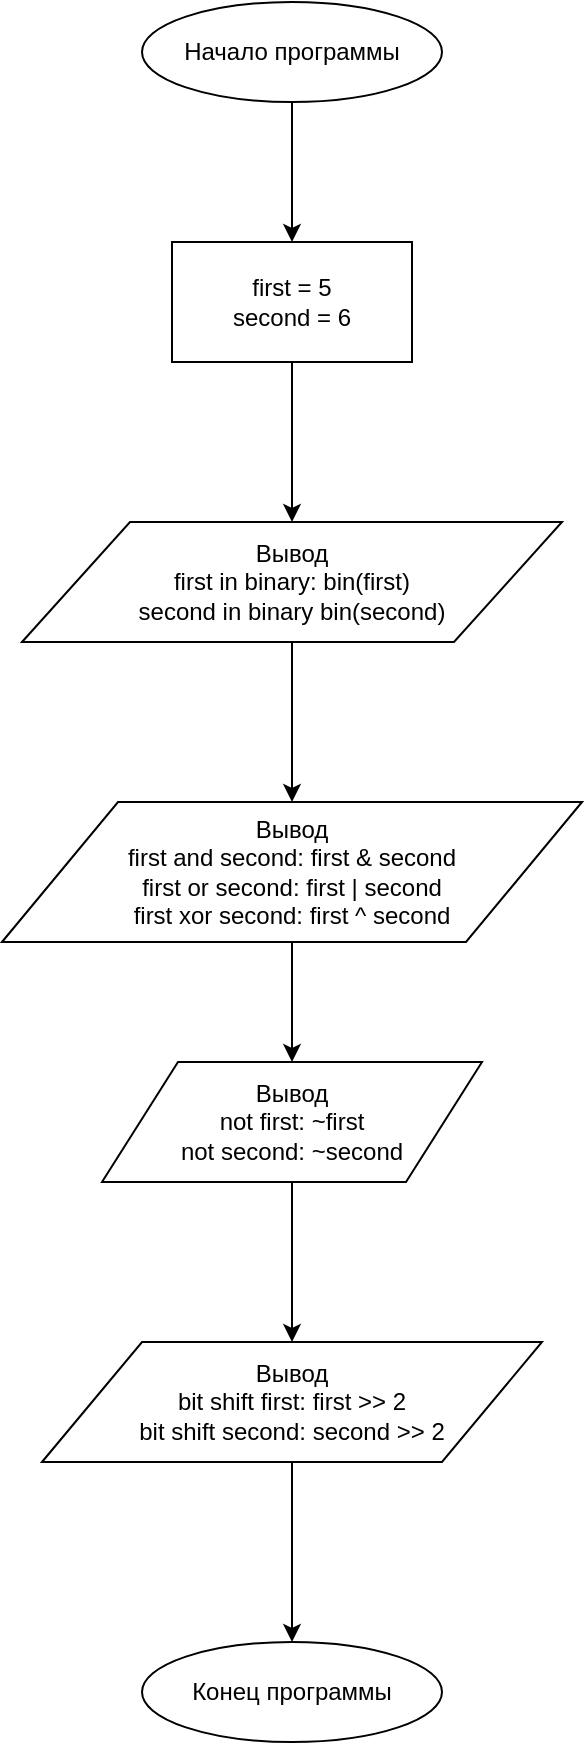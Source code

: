 <mxfile version="13.0.1" type="device" pages="8"><diagram id="-_vCijzhTbhwKQ77Df67" name="homework_1.1"><mxGraphModel dx="1108" dy="550" grid="1" gridSize="10" guides="1" tooltips="1" connect="1" arrows="1" fold="1" page="1" pageScale="1" pageWidth="827" pageHeight="1169" math="0" shadow="0"><root><mxCell id="0"/><mxCell id="1" parent="0"/><mxCell id="TnQzAOTxubRsrz-dFyVg-17" style="edgeStyle=orthogonalEdgeStyle;rounded=0;orthogonalLoop=1;jettySize=auto;html=1;exitX=0.5;exitY=1;exitDx=0;exitDy=0;entryX=0.5;entryY=0;entryDx=0;entryDy=0;" parent="1" source="TnQzAOTxubRsrz-dFyVg-7" target="TnQzAOTxubRsrz-dFyVg-12" edge="1"><mxGeometry relative="1" as="geometry"/></mxCell><mxCell id="TnQzAOTxubRsrz-dFyVg-7" value="Начало программы" style="ellipse;whiteSpace=wrap;html=1;" parent="1" vertex="1"><mxGeometry x="350" y="50" width="150" height="50" as="geometry"/></mxCell><mxCell id="TnQzAOTxubRsrz-dFyVg-16" style="edgeStyle=orthogonalEdgeStyle;rounded=0;orthogonalLoop=1;jettySize=auto;html=1;exitX=0.5;exitY=1;exitDx=0;exitDy=0;" parent="1" source="TnQzAOTxubRsrz-dFyVg-12" target="TnQzAOTxubRsrz-dFyVg-13" edge="1"><mxGeometry relative="1" as="geometry"/></mxCell><mxCell id="TnQzAOTxubRsrz-dFyVg-12" value="first = 5&lt;br&gt;second = 6" style="rounded=0;whiteSpace=wrap;html=1;" parent="1" vertex="1"><mxGeometry x="365" y="170" width="120" height="60" as="geometry"/></mxCell><mxCell id="TnQzAOTxubRsrz-dFyVg-15" value="" style="edgeStyle=orthogonalEdgeStyle;rounded=0;orthogonalLoop=1;jettySize=auto;html=1;" parent="1" source="TnQzAOTxubRsrz-dFyVg-13" target="TnQzAOTxubRsrz-dFyVg-14" edge="1"><mxGeometry relative="1" as="geometry"/></mxCell><mxCell id="TnQzAOTxubRsrz-dFyVg-13" value="Вывод&lt;br&gt;first in binary: bin(first)&lt;br&gt;second in binary bin(second)" style="shape=parallelogram;perimeter=parallelogramPerimeter;whiteSpace=wrap;html=1;" parent="1" vertex="1"><mxGeometry x="290" y="310" width="270" height="60" as="geometry"/></mxCell><mxCell id="TnQzAOTxubRsrz-dFyVg-19" style="edgeStyle=orthogonalEdgeStyle;rounded=0;orthogonalLoop=1;jettySize=auto;html=1;exitX=0.5;exitY=1;exitDx=0;exitDy=0;entryX=0.5;entryY=0;entryDx=0;entryDy=0;" parent="1" source="TnQzAOTxubRsrz-dFyVg-14" target="TnQzAOTxubRsrz-dFyVg-18" edge="1"><mxGeometry relative="1" as="geometry"/></mxCell><mxCell id="TnQzAOTxubRsrz-dFyVg-14" value="Вывод&lt;br&gt;first and second: first &amp;amp; second&lt;br&gt;first or second: first | second&lt;br&gt;first xor second: first ^ second" style="shape=parallelogram;perimeter=parallelogramPerimeter;whiteSpace=wrap;html=1;" parent="1" vertex="1"><mxGeometry x="280" y="450" width="290" height="70" as="geometry"/></mxCell><mxCell id="TnQzAOTxubRsrz-dFyVg-22" style="edgeStyle=orthogonalEdgeStyle;rounded=0;orthogonalLoop=1;jettySize=auto;html=1;exitX=0.5;exitY=1;exitDx=0;exitDy=0;entryX=0.5;entryY=0;entryDx=0;entryDy=0;" parent="1" source="TnQzAOTxubRsrz-dFyVg-18" target="TnQzAOTxubRsrz-dFyVg-21" edge="1"><mxGeometry relative="1" as="geometry"/></mxCell><mxCell id="TnQzAOTxubRsrz-dFyVg-18" value="Вывод&lt;br&gt;not first: ~first&lt;br&gt;not second: ~second" style="shape=parallelogram;perimeter=parallelogramPerimeter;whiteSpace=wrap;html=1;" parent="1" vertex="1"><mxGeometry x="330" y="580" width="190" height="60" as="geometry"/></mxCell><mxCell id="TnQzAOTxubRsrz-dFyVg-24" style="edgeStyle=orthogonalEdgeStyle;rounded=0;orthogonalLoop=1;jettySize=auto;html=1;exitX=0.5;exitY=1;exitDx=0;exitDy=0;" parent="1" source="TnQzAOTxubRsrz-dFyVg-21" target="TnQzAOTxubRsrz-dFyVg-23" edge="1"><mxGeometry relative="1" as="geometry"/></mxCell><mxCell id="TnQzAOTxubRsrz-dFyVg-21" value="Вывод&lt;br&gt;bit shift first: first &amp;gt;&amp;gt; 2&lt;br&gt;bit shift second: second &amp;gt;&amp;gt; 2" style="shape=parallelogram;perimeter=parallelogramPerimeter;whiteSpace=wrap;html=1;" parent="1" vertex="1"><mxGeometry x="300" y="720" width="250" height="60" as="geometry"/></mxCell><mxCell id="TnQzAOTxubRsrz-dFyVg-23" value="Конец программы" style="ellipse;whiteSpace=wrap;html=1;" parent="1" vertex="1"><mxGeometry x="350" y="870" width="150" height="50" as="geometry"/></mxCell></root></mxGraphModel></diagram><diagram id="s3SU2pvO0lXav_prHwXm" name="homework_1.2"><mxGraphModel dx="1935" dy="550" grid="1" gridSize="10" guides="1" tooltips="1" connect="1" arrows="1" fold="1" page="1" pageScale="1" pageWidth="827" pageHeight="1169" math="0" shadow="0"><root><mxCell id="Ls4huQqOyD97tT2YxnM2-0"/><mxCell id="Ls4huQqOyD97tT2YxnM2-1" parent="Ls4huQqOyD97tT2YxnM2-0"/><mxCell id="-38q2wPRFEdFZEw1K9Cc-1" style="edgeStyle=orthogonalEdgeStyle;rounded=0;orthogonalLoop=1;jettySize=auto;html=1;exitX=0.5;exitY=1;exitDx=0;exitDy=0;entryX=0.5;entryY=0;entryDx=0;entryDy=0;" parent="Ls4huQqOyD97tT2YxnM2-1" source="-38q2wPRFEdFZEw1K9Cc-2" target="-38q2wPRFEdFZEw1K9Cc-4" edge="1"><mxGeometry relative="1" as="geometry"/></mxCell><mxCell id="-38q2wPRFEdFZEw1K9Cc-2" value="Начало программы" style="ellipse;whiteSpace=wrap;html=1;" parent="Ls4huQqOyD97tT2YxnM2-1" vertex="1"><mxGeometry x="339" y="40" width="150" height="50" as="geometry"/></mxCell><mxCell id="-38q2wPRFEdFZEw1K9Cc-3" style="edgeStyle=orthogonalEdgeStyle;rounded=0;orthogonalLoop=1;jettySize=auto;html=1;exitX=0.5;exitY=1;exitDx=0;exitDy=0;entryX=0.5;entryY=0;entryDx=0;entryDy=0;" parent="Ls4huQqOyD97tT2YxnM2-1" source="-38q2wPRFEdFZEw1K9Cc-4" target="-38q2wPRFEdFZEw1K9Cc-6" edge="1"><mxGeometry relative="1" as="geometry"/></mxCell><mxCell id="-38q2wPRFEdFZEw1K9Cc-4" value="Вывод&lt;br&gt;Введите координаты первой точки.&lt;br&gt;Сначала значение по оси x, затем значение по оси y." style="shape=parallelogram;perimeter=parallelogramPerimeter;whiteSpace=wrap;html=1;" parent="Ls4huQqOyD97tT2YxnM2-1" vertex="1"><mxGeometry x="169" y="120" width="490" height="70" as="geometry"/></mxCell><mxCell id="-38q2wPRFEdFZEw1K9Cc-5" style="edgeStyle=orthogonalEdgeStyle;rounded=0;orthogonalLoop=1;jettySize=auto;html=1;exitX=0.5;exitY=1;exitDx=0;exitDy=0;entryX=0.5;entryY=0;entryDx=0;entryDy=0;" parent="Ls4huQqOyD97tT2YxnM2-1" source="-38q2wPRFEdFZEw1K9Cc-6" target="-38q2wPRFEdFZEw1K9Cc-8" edge="1"><mxGeometry relative="1" as="geometry"/></mxCell><mxCell id="-38q2wPRFEdFZEw1K9Cc-6" value="Ввод&lt;br&gt;x1, y1" style="shape=parallelogram;perimeter=parallelogramPerimeter;whiteSpace=wrap;html=1;" parent="Ls4huQqOyD97tT2YxnM2-1" vertex="1"><mxGeometry x="354" y="220" width="120" height="60" as="geometry"/></mxCell><mxCell id="-38q2wPRFEdFZEw1K9Cc-7" style="edgeStyle=orthogonalEdgeStyle;rounded=0;orthogonalLoop=1;jettySize=auto;html=1;exitX=0.5;exitY=1;exitDx=0;exitDy=0;entryX=0.5;entryY=0;entryDx=0;entryDy=0;" parent="Ls4huQqOyD97tT2YxnM2-1" source="-38q2wPRFEdFZEw1K9Cc-8" target="-38q2wPRFEdFZEw1K9Cc-10" edge="1"><mxGeometry relative="1" as="geometry"/></mxCell><mxCell id="-38q2wPRFEdFZEw1K9Cc-8" value="Вывод&lt;br&gt;Введите координаты второй точки.&lt;br&gt;Сначала значение по оси x, затем значение по оси y." style="shape=parallelogram;perimeter=parallelogramPerimeter;whiteSpace=wrap;html=1;" parent="Ls4huQqOyD97tT2YxnM2-1" vertex="1"><mxGeometry x="169" y="310" width="490" height="70" as="geometry"/></mxCell><mxCell id="-38q2wPRFEdFZEw1K9Cc-9" style="edgeStyle=orthogonalEdgeStyle;rounded=0;orthogonalLoop=1;jettySize=auto;html=1;exitX=0.5;exitY=1;exitDx=0;exitDy=0;entryX=0.5;entryY=0;entryDx=0;entryDy=0;" parent="Ls4huQqOyD97tT2YxnM2-1" source="-38q2wPRFEdFZEw1K9Cc-10" target="2Lh30QkH1RW--wVffsqH-0" edge="1"><mxGeometry relative="1" as="geometry"/></mxCell><mxCell id="-38q2wPRFEdFZEw1K9Cc-10" value="Ввод&lt;br&gt;x2, y2" style="shape=parallelogram;perimeter=parallelogramPerimeter;whiteSpace=wrap;html=1;" parent="Ls4huQqOyD97tT2YxnM2-1" vertex="1"><mxGeometry x="354" y="410" width="120" height="60" as="geometry"/></mxCell><mxCell id="-38q2wPRFEdFZEw1K9Cc-11" style="edgeStyle=orthogonalEdgeStyle;rounded=0;orthogonalLoop=1;jettySize=auto;html=1;exitX=0.5;exitY=1;exitDx=0;exitDy=0;entryX=0.5;entryY=0;entryDx=0;entryDy=0;" parent="Ls4huQqOyD97tT2YxnM2-1" source="-38q2wPRFEdFZEw1K9Cc-12" target="-38q2wPRFEdFZEw1K9Cc-14" edge="1"><mxGeometry relative="1" as="geometry"/></mxCell><mxCell id="-38q2wPRFEdFZEw1K9Cc-12" value="k = (y1 - y2) / (x1 - x2)" style="rounded=0;whiteSpace=wrap;html=1;" parent="Ls4huQqOyD97tT2YxnM2-1" vertex="1"><mxGeometry x="-275" y="915" width="160" height="60" as="geometry"/></mxCell><mxCell id="-38q2wPRFEdFZEw1K9Cc-13" style="edgeStyle=orthogonalEdgeStyle;rounded=0;orthogonalLoop=1;jettySize=auto;html=1;exitX=0.5;exitY=1;exitDx=0;exitDy=0;entryX=0.5;entryY=0;entryDx=0;entryDy=0;" parent="Ls4huQqOyD97tT2YxnM2-1" source="-38q2wPRFEdFZEw1K9Cc-14" target="-38q2wPRFEdFZEw1K9Cc-16" edge="1"><mxGeometry relative="1" as="geometry"/></mxCell><mxCell id="-38q2wPRFEdFZEw1K9Cc-14" value="b = (x1 * y2 - x2 * y1) / (x1 - x2)" style="rounded=0;whiteSpace=wrap;html=1;" parent="Ls4huQqOyD97tT2YxnM2-1" vertex="1"><mxGeometry x="-310" y="1000" width="230" height="60" as="geometry"/></mxCell><mxCell id="q7n_s0l-WB_lRswzSJSI-26" style="edgeStyle=orthogonalEdgeStyle;rounded=0;orthogonalLoop=1;jettySize=auto;html=1;exitX=0.5;exitY=1;exitDx=0;exitDy=0;" edge="1" parent="Ls4huQqOyD97tT2YxnM2-1" source="-38q2wPRFEdFZEw1K9Cc-16" target="q7n_s0l-WB_lRswzSJSI-25"><mxGeometry relative="1" as="geometry"><Array as="points"><mxPoint x="-195" y="1230"/><mxPoint x="414" y="1230"/></Array></mxGeometry></mxCell><mxCell id="-38q2wPRFEdFZEw1K9Cc-16" value="Вывод&lt;br&gt;Уравнение прямой,&lt;br&gt;проходящей через указанные координаты&lt;br&gt;y = kx + b" style="shape=parallelogram;perimeter=parallelogramPerimeter;whiteSpace=wrap;html=1;" parent="Ls4huQqOyD97tT2YxnM2-1" vertex="1"><mxGeometry x="-310" y="1089" width="230" height="80" as="geometry"/></mxCell><mxCell id="q7n_s0l-WB_lRswzSJSI-8" style="edgeStyle=orthogonalEdgeStyle;rounded=0;orthogonalLoop=1;jettySize=auto;html=1;exitX=0.5;exitY=1;exitDx=0;exitDy=0;entryX=0.5;entryY=0;entryDx=0;entryDy=0;" edge="1" parent="Ls4huQqOyD97tT2YxnM2-1" source="2Lh30QkH1RW--wVffsqH-0" target="q7n_s0l-WB_lRswzSJSI-7"><mxGeometry relative="1" as="geometry"/></mxCell><mxCell id="2Lh30QkH1RW--wVffsqH-0" value="Приведение введенных значений к целым числам.&lt;br&gt;x1, y1, x2, y2 = int(x1), int(y1), int(x2), int(y2)" style="rounded=0;whiteSpace=wrap;html=1;" vertex="1" parent="Ls4huQqOyD97tT2YxnM2-1"><mxGeometry x="254.5" y="520" width="319" height="60" as="geometry"/></mxCell><mxCell id="q7n_s0l-WB_lRswzSJSI-3" style="edgeStyle=orthogonalEdgeStyle;rounded=0;orthogonalLoop=1;jettySize=auto;html=1;exitX=1;exitY=0.5;exitDx=0;exitDy=0;entryX=0.5;entryY=0;entryDx=0;entryDy=0;" edge="1" parent="Ls4huQqOyD97tT2YxnM2-1" source="q7n_s0l-WB_lRswzSJSI-0" target="q7n_s0l-WB_lRswzSJSI-2"><mxGeometry relative="1" as="geometry"/></mxCell><mxCell id="q7n_s0l-WB_lRswzSJSI-4" value="Да" style="edgeLabel;html=1;align=center;verticalAlign=middle;resizable=0;points=[];" vertex="1" connectable="0" parent="q7n_s0l-WB_lRswzSJSI-3"><mxGeometry x="-0.865" y="4" relative="1" as="geometry"><mxPoint y="-6" as="offset"/></mxGeometry></mxCell><mxCell id="q7n_s0l-WB_lRswzSJSI-15" style="edgeStyle=orthogonalEdgeStyle;rounded=0;orthogonalLoop=1;jettySize=auto;html=1;exitX=0;exitY=0.5;exitDx=0;exitDy=0;entryX=0.5;entryY=0;entryDx=0;entryDy=0;" edge="1" parent="Ls4huQqOyD97tT2YxnM2-1" source="q7n_s0l-WB_lRswzSJSI-0" target="q7n_s0l-WB_lRswzSJSI-14"><mxGeometry relative="1" as="geometry"/></mxCell><mxCell id="q7n_s0l-WB_lRswzSJSI-16" value="Нет" style="edgeLabel;html=1;align=center;verticalAlign=middle;resizable=0;points=[];" vertex="1" connectable="0" parent="q7n_s0l-WB_lRswzSJSI-15"><mxGeometry x="-0.637" y="2" relative="1" as="geometry"><mxPoint x="9" y="-12" as="offset"/></mxGeometry></mxCell><mxCell id="q7n_s0l-WB_lRswzSJSI-0" value="elif x2 - x1 == 0" style="rhombus;whiteSpace=wrap;html=1;" vertex="1" parent="Ls4huQqOyD97tT2YxnM2-1"><mxGeometry x="180" y="720" width="116" height="80" as="geometry"/></mxCell><mxCell id="q7n_s0l-WB_lRswzSJSI-6" style="edgeStyle=orthogonalEdgeStyle;rounded=0;orthogonalLoop=1;jettySize=auto;html=1;exitX=0.5;exitY=1;exitDx=0;exitDy=0;entryX=0.5;entryY=0;entryDx=0;entryDy=0;" edge="1" parent="Ls4huQqOyD97tT2YxnM2-1" source="q7n_s0l-WB_lRswzSJSI-2" target="q7n_s0l-WB_lRswzSJSI-5"><mxGeometry relative="1" as="geometry"/></mxCell><mxCell id="q7n_s0l-WB_lRswzSJSI-2" value="b = (x1 * y2 - x2 * y1) / (y2 - y1)" style="rounded=0;whiteSpace=wrap;html=1;" vertex="1" parent="Ls4huQqOyD97tT2YxnM2-1"><mxGeometry x="330" y="975" width="200" height="60" as="geometry"/></mxCell><mxCell id="q7n_s0l-WB_lRswzSJSI-28" style="edgeStyle=orthogonalEdgeStyle;rounded=0;orthogonalLoop=1;jettySize=auto;html=1;exitX=0.5;exitY=1;exitDx=0;exitDy=0;entryX=0.5;entryY=0;entryDx=0;entryDy=0;" edge="1" parent="Ls4huQqOyD97tT2YxnM2-1" source="q7n_s0l-WB_lRswzSJSI-5" target="q7n_s0l-WB_lRswzSJSI-25"><mxGeometry relative="1" as="geometry"><Array as="points"><mxPoint x="430" y="1230"/><mxPoint x="414" y="1230"/></Array></mxGeometry></mxCell><mxCell id="q7n_s0l-WB_lRswzSJSI-5" value="Вывод&lt;br&gt;Линия будет &lt;br&gt;вертикальной. &lt;br&gt;Значение y может &lt;br&gt;быть любым.&lt;br&gt;Уравнение данной &lt;br&gt;прямой&lt;br&gt;x = b" style="shape=parallelogram;perimeter=parallelogramPerimeter;whiteSpace=wrap;html=1;" vertex="1" parent="Ls4huQqOyD97tT2YxnM2-1"><mxGeometry x="330" y="1070" width="200" height="115" as="geometry"/></mxCell><mxCell id="q7n_s0l-WB_lRswzSJSI-10" style="edgeStyle=orthogonalEdgeStyle;rounded=0;orthogonalLoop=1;jettySize=auto;html=1;exitX=1;exitY=0.5;exitDx=0;exitDy=0;entryX=0;entryY=0.5;entryDx=0;entryDy=0;" edge="1" parent="Ls4huQqOyD97tT2YxnM2-1" source="q7n_s0l-WB_lRswzSJSI-7" target="q7n_s0l-WB_lRswzSJSI-9"><mxGeometry relative="1" as="geometry"/></mxCell><mxCell id="q7n_s0l-WB_lRswzSJSI-11" value="Да" style="edgeLabel;html=1;align=center;verticalAlign=middle;resizable=0;points=[];" vertex="1" connectable="0" parent="q7n_s0l-WB_lRswzSJSI-10"><mxGeometry x="-0.722" y="2" relative="1" as="geometry"><mxPoint x="-4" y="-8" as="offset"/></mxGeometry></mxCell><mxCell id="q7n_s0l-WB_lRswzSJSI-12" style="edgeStyle=orthogonalEdgeStyle;rounded=0;orthogonalLoop=1;jettySize=auto;html=1;exitX=0;exitY=0.5;exitDx=0;exitDy=0;entryX=0.5;entryY=0;entryDx=0;entryDy=0;" edge="1" parent="Ls4huQqOyD97tT2YxnM2-1" source="q7n_s0l-WB_lRswzSJSI-7" target="q7n_s0l-WB_lRswzSJSI-0"><mxGeometry relative="1" as="geometry"/></mxCell><mxCell id="q7n_s0l-WB_lRswzSJSI-13" value="Нет" style="edgeLabel;html=1;align=center;verticalAlign=middle;resizable=0;points=[];" vertex="1" connectable="0" parent="q7n_s0l-WB_lRswzSJSI-12"><mxGeometry x="-0.679" y="3" relative="1" as="geometry"><mxPoint x="11" y="-13" as="offset"/></mxGeometry></mxCell><mxCell id="q7n_s0l-WB_lRswzSJSI-7" value="if x2 - x1 == 0 and &lt;br&gt;y2 - y1 == 0" style="rhombus;whiteSpace=wrap;html=1;" vertex="1" parent="Ls4huQqOyD97tT2YxnM2-1"><mxGeometry x="324" y="610" width="180" height="80" as="geometry"/></mxCell><mxCell id="q7n_s0l-WB_lRswzSJSI-30" style="edgeStyle=orthogonalEdgeStyle;rounded=0;orthogonalLoop=1;jettySize=auto;html=1;exitX=0.5;exitY=1;exitDx=0;exitDy=0;entryX=0.5;entryY=0;entryDx=0;entryDy=0;" edge="1" parent="Ls4huQqOyD97tT2YxnM2-1" source="q7n_s0l-WB_lRswzSJSI-9" target="q7n_s0l-WB_lRswzSJSI-25"><mxGeometry relative="1" as="geometry"><Array as="points"><mxPoint x="720" y="1230"/><mxPoint x="414" y="1230"/></Array></mxGeometry></mxCell><mxCell id="q7n_s0l-WB_lRswzSJSI-9" value="Вывод&lt;br&gt;Вы ввели две &lt;br&gt;одинаковые точки, &lt;br&gt;невозможно построить &lt;br&gt;линию." style="shape=parallelogram;perimeter=parallelogramPerimeter;whiteSpace=wrap;html=1;" vertex="1" parent="Ls4huQqOyD97tT2YxnM2-1"><mxGeometry x="630" y="610" width="180" height="80" as="geometry"/></mxCell><mxCell id="q7n_s0l-WB_lRswzSJSI-20" style="edgeStyle=orthogonalEdgeStyle;rounded=0;orthogonalLoop=1;jettySize=auto;html=1;exitX=1;exitY=0.5;exitDx=0;exitDy=0;entryX=0.5;entryY=0;entryDx=0;entryDy=0;" edge="1" parent="Ls4huQqOyD97tT2YxnM2-1" source="q7n_s0l-WB_lRswzSJSI-14" target="q7n_s0l-WB_lRswzSJSI-17"><mxGeometry relative="1" as="geometry"/></mxCell><mxCell id="q7n_s0l-WB_lRswzSJSI-21" value="Да" style="edgeLabel;html=1;align=center;verticalAlign=middle;resizable=0;points=[];" vertex="1" connectable="0" parent="q7n_s0l-WB_lRswzSJSI-20"><mxGeometry x="-0.867" y="1" relative="1" as="geometry"><mxPoint y="-9" as="offset"/></mxGeometry></mxCell><mxCell id="q7n_s0l-WB_lRswzSJSI-22" style="edgeStyle=orthogonalEdgeStyle;rounded=0;orthogonalLoop=1;jettySize=auto;html=1;exitX=0;exitY=0.5;exitDx=0;exitDy=0;entryX=0.5;entryY=0;entryDx=0;entryDy=0;" edge="1" parent="Ls4huQqOyD97tT2YxnM2-1" source="q7n_s0l-WB_lRswzSJSI-14" target="-38q2wPRFEdFZEw1K9Cc-12"><mxGeometry relative="1" as="geometry"/></mxCell><mxCell id="q7n_s0l-WB_lRswzSJSI-23" value="Нет" style="edgeLabel;html=1;align=center;verticalAlign=middle;resizable=0;points=[];" vertex="1" connectable="0" parent="q7n_s0l-WB_lRswzSJSI-22"><mxGeometry x="0.306" y="90" relative="1" as="geometry"><mxPoint y="-16" as="offset"/></mxGeometry></mxCell><mxCell id="q7n_s0l-WB_lRswzSJSI-14" value="elif y2 - y1 == 0" style="rhombus;whiteSpace=wrap;html=1;" vertex="1" parent="Ls4huQqOyD97tT2YxnM2-1"><mxGeometry x="-90" y="810" width="130" height="80" as="geometry"/></mxCell><mxCell id="q7n_s0l-WB_lRswzSJSI-19" style="edgeStyle=orthogonalEdgeStyle;rounded=0;orthogonalLoop=1;jettySize=auto;html=1;exitX=0.5;exitY=1;exitDx=0;exitDy=0;entryX=0.5;entryY=0;entryDx=0;entryDy=0;" edge="1" parent="Ls4huQqOyD97tT2YxnM2-1" source="q7n_s0l-WB_lRswzSJSI-17" target="q7n_s0l-WB_lRswzSJSI-18"><mxGeometry relative="1" as="geometry"/></mxCell><mxCell id="q7n_s0l-WB_lRswzSJSI-17" value="&lt;span&gt;b = (x1 * y2 - x2 * y1) / (x1 - x2)&lt;/span&gt;" style="rounded=0;whiteSpace=wrap;html=1;" vertex="1" parent="Ls4huQqOyD97tT2YxnM2-1"><mxGeometry x="40" y="975" width="200" height="60" as="geometry"/></mxCell><mxCell id="q7n_s0l-WB_lRswzSJSI-29" style="edgeStyle=orthogonalEdgeStyle;rounded=0;orthogonalLoop=1;jettySize=auto;html=1;exitX=0.5;exitY=1;exitDx=0;exitDy=0;entryX=0.5;entryY=0;entryDx=0;entryDy=0;" edge="1" parent="Ls4huQqOyD97tT2YxnM2-1" source="q7n_s0l-WB_lRswzSJSI-18" target="q7n_s0l-WB_lRswzSJSI-25"><mxGeometry relative="1" as="geometry"><Array as="points"><mxPoint x="140" y="1230"/><mxPoint x="414" y="1230"/></Array></mxGeometry></mxCell><mxCell id="q7n_s0l-WB_lRswzSJSI-18" value="&lt;span&gt;Вывод&lt;/span&gt;&lt;br&gt;&lt;span&gt;Линия будет&amp;nbsp;&lt;/span&gt;&lt;br&gt;&lt;span&gt;горизонтальной.&amp;nbsp;&lt;/span&gt;&lt;br&gt;&lt;span&gt;Значение x может&amp;nbsp;&lt;/span&gt;&lt;br&gt;&lt;span&gt;быть любым.&lt;/span&gt;&lt;br&gt;&lt;span&gt;Уравнение данной&amp;nbsp;&lt;/span&gt;&lt;br&gt;&lt;span&gt;прямой&lt;/span&gt;&lt;br&gt;&lt;span&gt;y = b&lt;/span&gt;" style="shape=parallelogram;perimeter=parallelogramPerimeter;whiteSpace=wrap;html=1;" vertex="1" parent="Ls4huQqOyD97tT2YxnM2-1"><mxGeometry x="40" y="1070" width="200" height="120" as="geometry"/></mxCell><mxCell id="q7n_s0l-WB_lRswzSJSI-25" value="Конец программы" style="ellipse;whiteSpace=wrap;html=1;" vertex="1" parent="Ls4huQqOyD97tT2YxnM2-1"><mxGeometry x="339" y="1300" width="150" height="50" as="geometry"/></mxCell></root></mxGraphModel></diagram><diagram id="kxdwEijh-QhqA07BFM5O" name="homework_1.3"><mxGraphModel dx="1935" dy="550" grid="1" gridSize="10" guides="1" tooltips="1" connect="1" arrows="1" fold="1" page="1" pageScale="1" pageWidth="827" pageHeight="1169" math="0" shadow="0"><root><mxCell id="fyz6BFLt7L6S5XipSWK_-0"/><mxCell id="fyz6BFLt7L6S5XipSWK_-1" parent="fyz6BFLt7L6S5XipSWK_-0"/><mxCell id="ictisXBtEgqVtEc23wZG-3" style="edgeStyle=orthogonalEdgeStyle;rounded=0;orthogonalLoop=1;jettySize=auto;html=1;exitX=0.5;exitY=1;exitDx=0;exitDy=0;entryX=0.5;entryY=0;entryDx=0;entryDy=0;" edge="1" parent="fyz6BFLt7L6S5XipSWK_-1" source="ictisXBtEgqVtEc23wZG-0" target="ictisXBtEgqVtEc23wZG-1"><mxGeometry relative="1" as="geometry"/></mxCell><mxCell id="ictisXBtEgqVtEc23wZG-0" value="Начало программы" style="ellipse;whiteSpace=wrap;html=1;" vertex="1" parent="fyz6BFLt7L6S5XipSWK_-1"><mxGeometry x="339" y="20" width="150" height="50" as="geometry"/></mxCell><mxCell id="ictisXBtEgqVtEc23wZG-4" style="edgeStyle=orthogonalEdgeStyle;rounded=0;orthogonalLoop=1;jettySize=auto;html=1;exitX=0.5;exitY=1;exitDx=0;exitDy=0;entryX=0.5;entryY=0;entryDx=0;entryDy=0;" edge="1" parent="fyz6BFLt7L6S5XipSWK_-1" source="ictisXBtEgqVtEc23wZG-1" target="ictisXBtEgqVtEc23wZG-2"><mxGeometry relative="1" as="geometry"/></mxCell><mxCell id="ictisXBtEgqVtEc23wZG-1" value="Вывод&lt;br&gt;Введите число от 1 до 3, где&lt;br&gt;1 - Случайное целое число&lt;br&gt;2 - Случайное вещественное число&lt;br&gt;3 - Случайный символ" style="shape=parallelogram;perimeter=parallelogramPerimeter;whiteSpace=wrap;html=1;" vertex="1" parent="fyz6BFLt7L6S5XipSWK_-1"><mxGeometry x="239" y="100" width="350" height="80" as="geometry"/></mxCell><mxCell id="ictisXBtEgqVtEc23wZG-6" style="edgeStyle=orthogonalEdgeStyle;rounded=0;orthogonalLoop=1;jettySize=auto;html=1;exitX=0.5;exitY=1;exitDx=0;exitDy=0;entryX=0.5;entryY=0;entryDx=0;entryDy=0;" edge="1" parent="fyz6BFLt7L6S5XipSWK_-1" source="ictisXBtEgqVtEc23wZG-2" target="ictisXBtEgqVtEc23wZG-5"><mxGeometry relative="1" as="geometry"/></mxCell><mxCell id="ictisXBtEgqVtEc23wZG-2" value="Ввод&lt;br&gt;choice" style="shape=parallelogram;perimeter=parallelogramPerimeter;whiteSpace=wrap;html=1;" vertex="1" parent="fyz6BFLt7L6S5XipSWK_-1"><mxGeometry x="354" y="210" width="120" height="60" as="geometry"/></mxCell><mxCell id="ictisXBtEgqVtEc23wZG-7" style="edgeStyle=orthogonalEdgeStyle;rounded=0;orthogonalLoop=1;jettySize=auto;html=1;exitX=1;exitY=0.5;exitDx=0;exitDy=0;entryX=0.5;entryY=0;entryDx=0;entryDy=0;entryPerimeter=0;" edge="1" parent="fyz6BFLt7L6S5XipSWK_-1" source="ictisXBtEgqVtEc23wZG-5" target="ictisXBtEgqVtEc23wZG-11"><mxGeometry relative="1" as="geometry"><mxPoint x="670" y="350" as="targetPoint"/></mxGeometry></mxCell><mxCell id="ictisXBtEgqVtEc23wZG-8" value="Да" style="edgeLabel;html=1;align=center;verticalAlign=middle;resizable=0;points=[];horizontal=1;" vertex="1" connectable="0" parent="ictisXBtEgqVtEc23wZG-7"><mxGeometry x="-0.178" y="-3" relative="1" as="geometry"><mxPoint x="-97" y="-32" as="offset"/></mxGeometry></mxCell><mxCell id="PTPdfZMuzUHnd3zIqZCR-1" style="edgeStyle=orthogonalEdgeStyle;rounded=0;orthogonalLoop=1;jettySize=auto;html=1;exitX=0;exitY=0.5;exitDx=0;exitDy=0;entryX=0.5;entryY=0;entryDx=0;entryDy=0;" edge="1" parent="fyz6BFLt7L6S5XipSWK_-1" source="ictisXBtEgqVtEc23wZG-5" target="ictisXBtEgqVtEc23wZG-19"><mxGeometry relative="1" as="geometry"/></mxCell><mxCell id="PTPdfZMuzUHnd3zIqZCR-2" value="Нет" style="edgeLabel;html=1;align=center;verticalAlign=middle;resizable=0;points=[];" vertex="1" connectable="0" parent="PTPdfZMuzUHnd3zIqZCR-1"><mxGeometry x="-0.849" y="-1" relative="1" as="geometry"><mxPoint x="5" y="-9" as="offset"/></mxGeometry></mxCell><mxCell id="ictisXBtEgqVtEc23wZG-5" value="if choice == '1'" style="rhombus;whiteSpace=wrap;html=1;" vertex="1" parent="fyz6BFLt7L6S5XipSWK_-1"><mxGeometry x="460" y="310" width="124" height="80" as="geometry"/></mxCell><mxCell id="ictisXBtEgqVtEc23wZG-13" style="edgeStyle=orthogonalEdgeStyle;rounded=0;orthogonalLoop=1;jettySize=auto;html=1;exitX=0.5;exitY=1;exitDx=0;exitDy=0;entryX=0.5;entryY=0;entryDx=0;entryDy=0;" edge="1" parent="fyz6BFLt7L6S5XipSWK_-1" source="ictisXBtEgqVtEc23wZG-11" target="ictisXBtEgqVtEc23wZG-12"><mxGeometry relative="1" as="geometry"/></mxCell><mxCell id="ictisXBtEgqVtEc23wZG-11" value="Вывод&lt;br&gt;Введите диапазон целых &lt;br&gt;чисел, из которых нужно &lt;br&gt;выбрать случайное&lt;br&gt;через пробел" style="shape=parallelogram;perimeter=parallelogramPerimeter;whiteSpace=wrap;html=1;" vertex="1" parent="fyz6BFLt7L6S5XipSWK_-1"><mxGeometry x="600" y="570" width="200" height="90" as="geometry"/></mxCell><mxCell id="JTmARvvQutS3t2DR8bnP-12" style="edgeStyle=orthogonalEdgeStyle;rounded=0;orthogonalLoop=1;jettySize=auto;html=1;exitX=0.5;exitY=1;exitDx=0;exitDy=0;entryX=0.5;entryY=0;entryDx=0;entryDy=0;" edge="1" parent="fyz6BFLt7L6S5XipSWK_-1" source="ictisXBtEgqVtEc23wZG-12" target="JTmARvvQutS3t2DR8bnP-10"><mxGeometry relative="1" as="geometry"/></mxCell><mxCell id="ictisXBtEgqVtEc23wZG-12" value="Ввод&lt;br&gt;first, last" style="shape=parallelogram;perimeter=parallelogramPerimeter;whiteSpace=wrap;html=1;" vertex="1" parent="fyz6BFLt7L6S5XipSWK_-1"><mxGeometry x="640" y="690" width="120" height="60" as="geometry"/></mxCell><mxCell id="ictisXBtEgqVtEc23wZG-18" style="edgeStyle=orthogonalEdgeStyle;rounded=0;orthogonalLoop=1;jettySize=auto;html=1;exitX=0.5;exitY=1;exitDx=0;exitDy=0;entryX=0.5;entryY=0;entryDx=0;entryDy=0;" edge="1" parent="fyz6BFLt7L6S5XipSWK_-1" source="ictisXBtEgqVtEc23wZG-14" target="ictisXBtEgqVtEc23wZG-16"><mxGeometry relative="1" as="geometry"/></mxCell><mxCell id="ictisXBtEgqVtEc23wZG-14" value="Выбираем случайное число из указанного диапазона&lt;br&gt;num = randint(first, second)" style="rounded=0;whiteSpace=wrap;html=1;" vertex="1" parent="fyz6BFLt7L6S5XipSWK_-1"><mxGeometry x="600" y="1040" width="200" height="60" as="geometry"/></mxCell><mxCell id="PTPdfZMuzUHnd3zIqZCR-34" style="edgeStyle=orthogonalEdgeStyle;rounded=0;orthogonalLoop=1;jettySize=auto;html=1;exitX=0.5;exitY=1;exitDx=0;exitDy=0;entryX=0.5;entryY=0;entryDx=0;entryDy=0;" edge="1" parent="fyz6BFLt7L6S5XipSWK_-1" source="ictisXBtEgqVtEc23wZG-16" target="PTPdfZMuzUHnd3zIqZCR-33"><mxGeometry relative="1" as="geometry"><Array as="points"><mxPoint x="700" y="1340"/><mxPoint x="205" y="1340"/></Array></mxGeometry></mxCell><mxCell id="ictisXBtEgqVtEc23wZG-16" value="Вывод&lt;br&gt;num - cлучайное целое&lt;br&gt;число между &lt;br&gt;first и second" style="shape=parallelogram;perimeter=parallelogramPerimeter;whiteSpace=wrap;html=1;" vertex="1" parent="fyz6BFLt7L6S5XipSWK_-1"><mxGeometry x="600" y="1130" width="200" height="70" as="geometry"/></mxCell><mxCell id="PTPdfZMuzUHnd3zIqZCR-4" style="edgeStyle=orthogonalEdgeStyle;rounded=0;orthogonalLoop=1;jettySize=auto;html=1;exitX=1;exitY=0.5;exitDx=0;exitDy=0;entryX=0.5;entryY=0;entryDx=0;entryDy=0;" edge="1" parent="fyz6BFLt7L6S5XipSWK_-1" source="ictisXBtEgqVtEc23wZG-19" target="PTPdfZMuzUHnd3zIqZCR-3"><mxGeometry relative="1" as="geometry"/></mxCell><mxCell id="PTPdfZMuzUHnd3zIqZCR-11" value="Да" style="edgeLabel;html=1;align=center;verticalAlign=middle;resizable=0;points=[];" vertex="1" connectable="0" parent="PTPdfZMuzUHnd3zIqZCR-4"><mxGeometry x="-0.752" y="1" relative="1" as="geometry"><mxPoint x="1" y="-9" as="offset"/></mxGeometry></mxCell><mxCell id="PTPdfZMuzUHnd3zIqZCR-14" style="edgeStyle=orthogonalEdgeStyle;rounded=0;orthogonalLoop=1;jettySize=auto;html=1;exitX=0;exitY=0.5;exitDx=0;exitDy=0;entryX=0.5;entryY=0;entryDx=0;entryDy=0;" edge="1" parent="fyz6BFLt7L6S5XipSWK_-1" source="ictisXBtEgqVtEc23wZG-19" target="PTPdfZMuzUHnd3zIqZCR-13"><mxGeometry relative="1" as="geometry"/></mxCell><mxCell id="PTPdfZMuzUHnd3zIqZCR-15" value="Нет" style="edgeLabel;html=1;align=center;verticalAlign=middle;resizable=0;points=[];" vertex="1" connectable="0" parent="PTPdfZMuzUHnd3zIqZCR-14"><mxGeometry x="0.714" y="258" relative="1" as="geometry"><mxPoint y="-13" as="offset"/></mxGeometry></mxCell><mxCell id="ictisXBtEgqVtEc23wZG-19" value="elif choice == '2'" style="rhombus;whiteSpace=wrap;html=1;" vertex="1" parent="fyz6BFLt7L6S5XipSWK_-1"><mxGeometry x="119" y="400" width="120" height="80" as="geometry"/></mxCell><mxCell id="PTPdfZMuzUHnd3zIqZCR-7" style="edgeStyle=orthogonalEdgeStyle;rounded=0;orthogonalLoop=1;jettySize=auto;html=1;exitX=0.5;exitY=1;exitDx=0;exitDy=0;entryX=0.5;entryY=0;entryDx=0;entryDy=0;" edge="1" parent="fyz6BFLt7L6S5XipSWK_-1" source="PTPdfZMuzUHnd3zIqZCR-3" target="PTPdfZMuzUHnd3zIqZCR-5"><mxGeometry relative="1" as="geometry"/></mxCell><mxCell id="PTPdfZMuzUHnd3zIqZCR-3" value="Вывод&lt;br&gt;Введите диапазон &lt;br&gt;вещественных&lt;br&gt;чисел, из которых нужно &lt;br&gt;выбрать случайное&lt;br&gt;через пробел" style="shape=parallelogram;perimeter=parallelogramPerimeter;whiteSpace=wrap;html=1;" vertex="1" parent="fyz6BFLt7L6S5XipSWK_-1"><mxGeometry x="260" y="570" width="200" height="90" as="geometry"/></mxCell><mxCell id="JTmARvvQutS3t2DR8bnP-16" style="edgeStyle=orthogonalEdgeStyle;rounded=0;orthogonalLoop=1;jettySize=auto;html=1;exitX=0.5;exitY=1;exitDx=0;exitDy=0;entryX=0.5;entryY=0;entryDx=0;entryDy=0;" edge="1" parent="fyz6BFLt7L6S5XipSWK_-1" source="PTPdfZMuzUHnd3zIqZCR-5" target="JTmARvvQutS3t2DR8bnP-6"><mxGeometry relative="1" as="geometry"/></mxCell><mxCell id="PTPdfZMuzUHnd3zIqZCR-5" value="Ввод&lt;br&gt;first, last" style="shape=parallelogram;perimeter=parallelogramPerimeter;whiteSpace=wrap;html=1;" vertex="1" parent="fyz6BFLt7L6S5XipSWK_-1"><mxGeometry x="300" y="690" width="120" height="60" as="geometry"/></mxCell><mxCell id="PTPdfZMuzUHnd3zIqZCR-10" style="edgeStyle=orthogonalEdgeStyle;rounded=0;orthogonalLoop=1;jettySize=auto;html=1;exitX=0.5;exitY=1;exitDx=0;exitDy=0;entryX=0.5;entryY=0;entryDx=0;entryDy=0;" edge="1" parent="fyz6BFLt7L6S5XipSWK_-1" source="PTPdfZMuzUHnd3zIqZCR-6" target="PTPdfZMuzUHnd3zIqZCR-9"><mxGeometry relative="1" as="geometry"/></mxCell><mxCell id="PTPdfZMuzUHnd3zIqZCR-6" value="Выбираем случайное число из указанного диапазона&lt;br&gt;num = uniform(first, second)" style="rounded=0;whiteSpace=wrap;html=1;" vertex="1" parent="fyz6BFLt7L6S5XipSWK_-1"><mxGeometry x="260" y="1040" width="200" height="60" as="geometry"/></mxCell><mxCell id="PTPdfZMuzUHnd3zIqZCR-35" style="edgeStyle=orthogonalEdgeStyle;rounded=0;orthogonalLoop=1;jettySize=auto;html=1;exitX=0.5;exitY=1;exitDx=0;exitDy=0;entryX=0.5;entryY=0;entryDx=0;entryDy=0;" edge="1" parent="fyz6BFLt7L6S5XipSWK_-1" source="PTPdfZMuzUHnd3zIqZCR-9" target="PTPdfZMuzUHnd3zIqZCR-33"><mxGeometry relative="1" as="geometry"><Array as="points"><mxPoint x="360" y="1340"/><mxPoint x="205" y="1340"/></Array></mxGeometry></mxCell><mxCell id="PTPdfZMuzUHnd3zIqZCR-9" value="Вывод&lt;br&gt;num cлучайное целое&lt;br&gt;число между&amp;nbsp;&lt;br&gt;first и second" style="shape=parallelogram;perimeter=parallelogramPerimeter;whiteSpace=wrap;html=1;" vertex="1" parent="fyz6BFLt7L6S5XipSWK_-1"><mxGeometry x="260" y="1130" width="200" height="70" as="geometry"/></mxCell><mxCell id="PTPdfZMuzUHnd3zIqZCR-23" style="edgeStyle=orthogonalEdgeStyle;rounded=0;orthogonalLoop=1;jettySize=auto;html=1;exitX=1;exitY=0.5;exitDx=0;exitDy=0;entryX=0.5;entryY=0;entryDx=0;entryDy=0;" edge="1" parent="fyz6BFLt7L6S5XipSWK_-1" source="PTPdfZMuzUHnd3zIqZCR-13" target="PTPdfZMuzUHnd3zIqZCR-17"><mxGeometry relative="1" as="geometry"/></mxCell><mxCell id="PTPdfZMuzUHnd3zIqZCR-24" value="Да" style="edgeLabel;html=1;align=center;verticalAlign=middle;resizable=0;points=[];" vertex="1" connectable="0" parent="PTPdfZMuzUHnd3zIqZCR-23"><mxGeometry x="-0.711" y="-2" relative="1" as="geometry"><mxPoint x="-4" y="-12" as="offset"/></mxGeometry></mxCell><mxCell id="PTPdfZMuzUHnd3zIqZCR-31" style="edgeStyle=orthogonalEdgeStyle;rounded=0;orthogonalLoop=1;jettySize=auto;html=1;exitX=0;exitY=0.5;exitDx=0;exitDy=0;entryX=0.5;entryY=0;entryDx=0;entryDy=0;" edge="1" parent="fyz6BFLt7L6S5XipSWK_-1" source="PTPdfZMuzUHnd3zIqZCR-13" target="PTPdfZMuzUHnd3zIqZCR-30"><mxGeometry relative="1" as="geometry"/></mxCell><mxCell id="PTPdfZMuzUHnd3zIqZCR-32" value="Нет" style="edgeLabel;html=1;align=center;verticalAlign=middle;resizable=0;points=[];" vertex="1" connectable="0" parent="PTPdfZMuzUHnd3zIqZCR-31"><mxGeometry x="-0.693" y="1" relative="1" as="geometry"><mxPoint x="3" y="-11" as="offset"/></mxGeometry></mxCell><mxCell id="PTPdfZMuzUHnd3zIqZCR-13" value="if choice == '3'" style="rhombus;whiteSpace=wrap;html=1;" vertex="1" parent="fyz6BFLt7L6S5XipSWK_-1"><mxGeometry x="-220" y="490" width="120" height="80" as="geometry"/></mxCell><mxCell id="PTPdfZMuzUHnd3zIqZCR-16" style="edgeStyle=orthogonalEdgeStyle;rounded=0;orthogonalLoop=1;jettySize=auto;html=1;exitX=0.5;exitY=1;exitDx=0;exitDy=0;entryX=0.5;entryY=0;entryDx=0;entryDy=0;" edge="1" parent="fyz6BFLt7L6S5XipSWK_-1" source="PTPdfZMuzUHnd3zIqZCR-17" target="PTPdfZMuzUHnd3zIqZCR-19"><mxGeometry relative="1" as="geometry"/></mxCell><mxCell id="PTPdfZMuzUHnd3zIqZCR-17" value="Вывод&lt;br&gt;Введите диапазон &lt;br&gt;букв (порядок алфавитный), &lt;br&gt;из которых нужно &lt;br&gt;выбрать случайную&lt;br&gt;через пробел" style="shape=parallelogram;perimeter=parallelogramPerimeter;whiteSpace=wrap;html=1;" vertex="1" parent="fyz6BFLt7L6S5XipSWK_-1"><mxGeometry x="-90" y="570" width="220" height="90" as="geometry"/></mxCell><mxCell id="JTmARvvQutS3t2DR8bnP-23" style="edgeStyle=orthogonalEdgeStyle;rounded=0;orthogonalLoop=1;jettySize=auto;html=1;exitX=0.5;exitY=1;exitDx=0;exitDy=0;entryX=0.5;entryY=0;entryDx=0;entryDy=0;" edge="1" parent="fyz6BFLt7L6S5XipSWK_-1" source="PTPdfZMuzUHnd3zIqZCR-19" target="JTmARvvQutS3t2DR8bnP-0"><mxGeometry relative="1" as="geometry"/></mxCell><mxCell id="PTPdfZMuzUHnd3zIqZCR-19" value="Ввод&lt;br&gt;first, last" style="shape=parallelogram;perimeter=parallelogramPerimeter;whiteSpace=wrap;html=1;" vertex="1" parent="fyz6BFLt7L6S5XipSWK_-1"><mxGeometry x="-41" y="690" width="120" height="60" as="geometry"/></mxCell><mxCell id="PTPdfZMuzUHnd3zIqZCR-20" style="edgeStyle=orthogonalEdgeStyle;rounded=0;orthogonalLoop=1;jettySize=auto;html=1;exitX=0.5;exitY=1;exitDx=0;exitDy=0;entryX=0.5;entryY=0;entryDx=0;entryDy=0;" edge="1" parent="fyz6BFLt7L6S5XipSWK_-1" source="PTPdfZMuzUHnd3zIqZCR-21" target="PTPdfZMuzUHnd3zIqZCR-22"><mxGeometry relative="1" as="geometry"/></mxCell><mxCell id="PTPdfZMuzUHnd3zIqZCR-21" value="Выбираем случайное число из указанного диапазона&lt;br&gt;letter = randint(first, second)" style="rounded=0;whiteSpace=wrap;html=1;" vertex="1" parent="fyz6BFLt7L6S5XipSWK_-1"><mxGeometry x="-80" y="1150" width="200" height="60" as="geometry"/></mxCell><mxCell id="PTPdfZMuzUHnd3zIqZCR-36" style="edgeStyle=orthogonalEdgeStyle;rounded=0;orthogonalLoop=1;jettySize=auto;html=1;exitX=0.5;exitY=1;exitDx=0;exitDy=0;entryX=0.5;entryY=0;entryDx=0;entryDy=0;" edge="1" parent="fyz6BFLt7L6S5XipSWK_-1" source="PTPdfZMuzUHnd3zIqZCR-22" target="PTPdfZMuzUHnd3zIqZCR-33"><mxGeometry relative="1" as="geometry"/></mxCell><mxCell id="PTPdfZMuzUHnd3zIqZCR-22" value="Вывод&lt;br&gt;letter cлучайная буква &lt;br&gt;в&amp;nbsp;диапазоне &lt;br&gt;от first до second." style="shape=parallelogram;perimeter=parallelogramPerimeter;whiteSpace=wrap;html=1;" vertex="1" parent="fyz6BFLt7L6S5XipSWK_-1"><mxGeometry x="-81" y="1240" width="200" height="70" as="geometry"/></mxCell><mxCell id="PTPdfZMuzUHnd3zIqZCR-29" style="edgeStyle=orthogonalEdgeStyle;rounded=0;orthogonalLoop=1;jettySize=auto;html=1;exitX=0.5;exitY=1;exitDx=0;exitDy=0;entryX=0.5;entryY=0;entryDx=0;entryDy=0;" edge="1" parent="fyz6BFLt7L6S5XipSWK_-1" source="PTPdfZMuzUHnd3zIqZCR-27" target="PTPdfZMuzUHnd3zIqZCR-21"><mxGeometry relative="1" as="geometry"/></mxCell><mxCell id="PTPdfZMuzUHnd3zIqZCR-27" value="Узнаем номер буквы, чтобы задать диапазон для случайного числа&lt;br&gt;first = ord(first.lower())&lt;br&gt;second = ord (second.lower())" style="rounded=0;whiteSpace=wrap;html=1;" vertex="1" parent="fyz6BFLt7L6S5XipSWK_-1"><mxGeometry x="-70" y="1040" width="180" height="80" as="geometry"/></mxCell><mxCell id="PTPdfZMuzUHnd3zIqZCR-37" style="edgeStyle=orthogonalEdgeStyle;rounded=0;orthogonalLoop=1;jettySize=auto;html=1;exitX=0.5;exitY=1;exitDx=0;exitDy=0;entryX=0.5;entryY=0;entryDx=0;entryDy=0;" edge="1" parent="fyz6BFLt7L6S5XipSWK_-1" source="PTPdfZMuzUHnd3zIqZCR-30" target="PTPdfZMuzUHnd3zIqZCR-33"><mxGeometry relative="1" as="geometry"><Array as="points"><mxPoint x="-330" y="1340"/><mxPoint x="205" y="1340"/></Array></mxGeometry></mxCell><mxCell id="PTPdfZMuzUHnd3zIqZCR-30" value="Вывод&lt;br&gt;Неправильный ввод" style="shape=parallelogram;perimeter=parallelogramPerimeter;whiteSpace=wrap;html=1;" vertex="1" parent="fyz6BFLt7L6S5XipSWK_-1"><mxGeometry x="-420" y="570" width="180" height="60" as="geometry"/></mxCell><mxCell id="PTPdfZMuzUHnd3zIqZCR-33" value="Конец программы" style="ellipse;whiteSpace=wrap;html=1;" vertex="1" parent="fyz6BFLt7L6S5XipSWK_-1"><mxGeometry x="130" y="1370" width="150" height="50" as="geometry"/></mxCell><mxCell id="JTmARvvQutS3t2DR8bnP-2" style="edgeStyle=orthogonalEdgeStyle;rounded=0;orthogonalLoop=1;jettySize=auto;html=1;exitX=1;exitY=0.5;exitDx=0;exitDy=0;entryX=0.5;entryY=0;entryDx=0;entryDy=0;" edge="1" parent="fyz6BFLt7L6S5XipSWK_-1" source="JTmARvvQutS3t2DR8bnP-0" target="JTmARvvQutS3t2DR8bnP-1"><mxGeometry relative="1" as="geometry"/></mxCell><mxCell id="JTmARvvQutS3t2DR8bnP-3" value="Да" style="edgeLabel;html=1;align=center;verticalAlign=middle;resizable=0;points=[];" vertex="1" connectable="0" parent="JTmARvvQutS3t2DR8bnP-2"><mxGeometry x="-0.74" y="-1" relative="1" as="geometry"><mxPoint y="-11" as="offset"/></mxGeometry></mxCell><mxCell id="JTmARvvQutS3t2DR8bnP-25" style="edgeStyle=orthogonalEdgeStyle;rounded=0;orthogonalLoop=1;jettySize=auto;html=1;exitX=0;exitY=0.5;exitDx=0;exitDy=0;entryX=0.5;entryY=0;entryDx=0;entryDy=0;" edge="1" parent="fyz6BFLt7L6S5XipSWK_-1" source="JTmARvvQutS3t2DR8bnP-0" target="PTPdfZMuzUHnd3zIqZCR-27"><mxGeometry relative="1" as="geometry"><Array as="points"><mxPoint x="-70" y="840"/><mxPoint x="-70" y="990"/><mxPoint x="20" y="990"/></Array></mxGeometry></mxCell><mxCell id="JTmARvvQutS3t2DR8bnP-26" value="Нет" style="edgeLabel;html=1;align=center;verticalAlign=middle;resizable=0;points=[];" vertex="1" connectable="0" parent="JTmARvvQutS3t2DR8bnP-25"><mxGeometry x="0.278" y="5" relative="1" as="geometry"><mxPoint x="-16.83" y="-155" as="offset"/></mxGeometry></mxCell><mxCell id="JTmARvvQutS3t2DR8bnP-0" value="if last &amp;gt; first:" style="rhombus;whiteSpace=wrap;html=1;" vertex="1" parent="fyz6BFLt7L6S5XipSWK_-1"><mxGeometry x="-46" y="800" width="130" height="80" as="geometry"/></mxCell><mxCell id="JTmARvvQutS3t2DR8bnP-24" style="edgeStyle=orthogonalEdgeStyle;rounded=0;orthogonalLoop=1;jettySize=auto;html=1;exitX=0.5;exitY=1;exitDx=0;exitDy=0;entryX=0.5;entryY=0;entryDx=0;entryDy=0;" edge="1" parent="fyz6BFLt7L6S5XipSWK_-1" source="JTmARvvQutS3t2DR8bnP-1" target="PTPdfZMuzUHnd3zIqZCR-27"><mxGeometry relative="1" as="geometry"/></mxCell><mxCell id="JTmARvvQutS3t2DR8bnP-1" value="first, last = last, first" style="rounded=0;whiteSpace=wrap;html=1;" vertex="1" parent="fyz6BFLt7L6S5XipSWK_-1"><mxGeometry x="84" y="880" width="120" height="60" as="geometry"/></mxCell><mxCell id="JTmARvvQutS3t2DR8bnP-4" style="edgeStyle=orthogonalEdgeStyle;rounded=0;orthogonalLoop=1;jettySize=auto;html=1;exitX=1;exitY=0.5;exitDx=0;exitDy=0;entryX=0.5;entryY=0;entryDx=0;entryDy=0;" edge="1" parent="fyz6BFLt7L6S5XipSWK_-1" source="JTmARvvQutS3t2DR8bnP-6" target="JTmARvvQutS3t2DR8bnP-7"><mxGeometry relative="1" as="geometry"/></mxCell><mxCell id="JTmARvvQutS3t2DR8bnP-5" value="Да" style="edgeLabel;html=1;align=center;verticalAlign=middle;resizable=0;points=[];" vertex="1" connectable="0" parent="JTmARvvQutS3t2DR8bnP-4"><mxGeometry x="-0.74" y="-1" relative="1" as="geometry"><mxPoint y="-11" as="offset"/></mxGeometry></mxCell><mxCell id="JTmARvvQutS3t2DR8bnP-18" style="edgeStyle=orthogonalEdgeStyle;rounded=0;orthogonalLoop=1;jettySize=auto;html=1;exitX=0;exitY=0.5;exitDx=0;exitDy=0;entryX=0.5;entryY=0;entryDx=0;entryDy=0;" edge="1" parent="fyz6BFLt7L6S5XipSWK_-1" source="JTmARvvQutS3t2DR8bnP-6" target="PTPdfZMuzUHnd3zIqZCR-6"><mxGeometry relative="1" as="geometry"><Array as="points"><mxPoint x="260" y="840"/><mxPoint x="260" y="990"/><mxPoint x="360" y="990"/></Array></mxGeometry></mxCell><mxCell id="JTmARvvQutS3t2DR8bnP-22" value="Нет" style="edgeLabel;html=1;align=center;verticalAlign=middle;resizable=0;points=[];" vertex="1" connectable="0" parent="JTmARvvQutS3t2DR8bnP-18"><mxGeometry x="0.296" y="-2" relative="1" as="geometry"><mxPoint x="-11.5" y="-162" as="offset"/></mxGeometry></mxCell><mxCell id="JTmARvvQutS3t2DR8bnP-6" value="if last &amp;gt; first:" style="rhombus;whiteSpace=wrap;html=1;" vertex="1" parent="fyz6BFLt7L6S5XipSWK_-1"><mxGeometry x="296" y="800" width="129" height="80" as="geometry"/></mxCell><mxCell id="JTmARvvQutS3t2DR8bnP-19" style="edgeStyle=orthogonalEdgeStyle;rounded=0;orthogonalLoop=1;jettySize=auto;html=1;exitX=0.5;exitY=1;exitDx=0;exitDy=0;entryX=0.5;entryY=0;entryDx=0;entryDy=0;" edge="1" parent="fyz6BFLt7L6S5XipSWK_-1" source="JTmARvvQutS3t2DR8bnP-7" target="PTPdfZMuzUHnd3zIqZCR-6"><mxGeometry relative="1" as="geometry"/></mxCell><mxCell id="JTmARvvQutS3t2DR8bnP-7" value="first, last = last, first" style="rounded=0;whiteSpace=wrap;html=1;" vertex="1" parent="fyz6BFLt7L6S5XipSWK_-1"><mxGeometry x="426" y="880" width="119" height="60" as="geometry"/></mxCell><mxCell id="JTmARvvQutS3t2DR8bnP-8" style="edgeStyle=orthogonalEdgeStyle;rounded=0;orthogonalLoop=1;jettySize=auto;html=1;exitX=1;exitY=0.5;exitDx=0;exitDy=0;entryX=0.5;entryY=0;entryDx=0;entryDy=0;" edge="1" parent="fyz6BFLt7L6S5XipSWK_-1" source="JTmARvvQutS3t2DR8bnP-10" target="JTmARvvQutS3t2DR8bnP-11"><mxGeometry relative="1" as="geometry"/></mxCell><mxCell id="JTmARvvQutS3t2DR8bnP-9" value="Да" style="edgeLabel;html=1;align=center;verticalAlign=middle;resizable=0;points=[];" vertex="1" connectable="0" parent="JTmARvvQutS3t2DR8bnP-8"><mxGeometry x="-0.74" y="-1" relative="1" as="geometry"><mxPoint y="-11" as="offset"/></mxGeometry></mxCell><mxCell id="JTmARvvQutS3t2DR8bnP-14" style="edgeStyle=orthogonalEdgeStyle;rounded=0;orthogonalLoop=1;jettySize=auto;html=1;exitX=0;exitY=0.5;exitDx=0;exitDy=0;entryX=0.5;entryY=0;entryDx=0;entryDy=0;" edge="1" parent="fyz6BFLt7L6S5XipSWK_-1" source="JTmARvvQutS3t2DR8bnP-10" target="ictisXBtEgqVtEc23wZG-14"><mxGeometry relative="1" as="geometry"><Array as="points"><mxPoint x="600" y="840"/><mxPoint x="600" y="990"/><mxPoint x="700" y="990"/></Array></mxGeometry></mxCell><mxCell id="JTmARvvQutS3t2DR8bnP-15" value="Нет" style="edgeLabel;html=1;align=center;verticalAlign=middle;resizable=0;points=[];" vertex="1" connectable="0" parent="JTmARvvQutS3t2DR8bnP-14"><mxGeometry x="0.343" y="2" relative="1" as="geometry"><mxPoint x="-20.14" y="-158" as="offset"/></mxGeometry></mxCell><mxCell id="JTmARvvQutS3t2DR8bnP-10" value="if last &amp;gt; first:" style="rhombus;whiteSpace=wrap;html=1;" vertex="1" parent="fyz6BFLt7L6S5XipSWK_-1"><mxGeometry x="635" y="800" width="130" height="80" as="geometry"/></mxCell><mxCell id="JTmARvvQutS3t2DR8bnP-13" style="edgeStyle=orthogonalEdgeStyle;rounded=0;orthogonalLoop=1;jettySize=auto;html=1;exitX=0.5;exitY=1;exitDx=0;exitDy=0;entryX=0.5;entryY=0;entryDx=0;entryDy=0;" edge="1" parent="fyz6BFLt7L6S5XipSWK_-1" source="JTmARvvQutS3t2DR8bnP-11" target="ictisXBtEgqVtEc23wZG-14"><mxGeometry relative="1" as="geometry"/></mxCell><mxCell id="JTmARvvQutS3t2DR8bnP-11" value="first, last = last, first" style="rounded=0;whiteSpace=wrap;html=1;" vertex="1" parent="fyz6BFLt7L6S5XipSWK_-1"><mxGeometry x="765" y="880" width="120" height="60" as="geometry"/></mxCell><mxCell id="JTmARvvQutS3t2DR8bnP-20" value="Нет" style="edgeLabel;html=1;align=center;verticalAlign=middle;resizable=0;points=[];" vertex="1" connectable="0" parent="fyz6BFLt7L6S5XipSWK_-1"><mxGeometry x="629.86" y="840" as="geometry"><mxPoint x="-20.14" y="-158" as="offset"/></mxGeometry></mxCell><mxCell id="JTmARvvQutS3t2DR8bnP-21" value="Нет" style="edgeLabel;html=1;align=center;verticalAlign=middle;resizable=0;points=[];" vertex="1" connectable="0" parent="fyz6BFLt7L6S5XipSWK_-1"><mxGeometry x="629.86" y="840" as="geometry"><mxPoint x="-20.14" y="-158" as="offset"/></mxGeometry></mxCell></root></mxGraphModel></diagram><diagram id="55pvKbhe1iak1NB8Hm26" name="homework_1.4"><mxGraphModel dx="1108" dy="550" grid="1" gridSize="10" guides="1" tooltips="1" connect="1" arrows="1" fold="1" page="1" pageScale="1" pageWidth="827" pageHeight="1169" math="0" shadow="0"><root><mxCell id="oq476CImWlwUdAecQO6e-0"/><mxCell id="oq476CImWlwUdAecQO6e-1" parent="oq476CImWlwUdAecQO6e-0"/><mxCell id="oq476CImWlwUdAecQO6e-4" style="edgeStyle=orthogonalEdgeStyle;rounded=0;orthogonalLoop=1;jettySize=auto;html=1;exitX=0.5;exitY=1;exitDx=0;exitDy=0;entryX=0.5;entryY=0;entryDx=0;entryDy=0;" edge="1" parent="oq476CImWlwUdAecQO6e-1" source="oq476CImWlwUdAecQO6e-2" target="oq476CImWlwUdAecQO6e-3"><mxGeometry relative="1" as="geometry"/></mxCell><mxCell id="oq476CImWlwUdAecQO6e-2" value="Начало программы" style="ellipse;whiteSpace=wrap;html=1;" vertex="1" parent="oq476CImWlwUdAecQO6e-1"><mxGeometry x="339" y="10" width="150" height="50" as="geometry"/></mxCell><mxCell id="oq476CImWlwUdAecQO6e-6" style="edgeStyle=orthogonalEdgeStyle;rounded=0;orthogonalLoop=1;jettySize=auto;html=1;exitX=0.5;exitY=1;exitDx=0;exitDy=0;entryX=0.5;entryY=0;entryDx=0;entryDy=0;" edge="1" parent="oq476CImWlwUdAecQO6e-1" source="oq476CImWlwUdAecQO6e-3" target="oq476CImWlwUdAecQO6e-5"><mxGeometry relative="1" as="geometry"/></mxCell><mxCell id="oq476CImWlwUdAecQO6e-3" value="Вывод&lt;br&gt;Введите две буквы" style="shape=parallelogram;perimeter=parallelogramPerimeter;whiteSpace=wrap;html=1;" vertex="1" parent="oq476CImWlwUdAecQO6e-1"><mxGeometry x="314" y="90" width="200" height="60" as="geometry"/></mxCell><mxCell id="oq476CImWlwUdAecQO6e-8" style="edgeStyle=orthogonalEdgeStyle;rounded=0;orthogonalLoop=1;jettySize=auto;html=1;exitX=0.5;exitY=1;exitDx=0;exitDy=0;entryX=0.5;entryY=0;entryDx=0;entryDy=0;" edge="1" parent="oq476CImWlwUdAecQO6e-1" source="oq476CImWlwUdAecQO6e-5" target="oq476CImWlwUdAecQO6e-7"><mxGeometry relative="1" as="geometry"/></mxCell><mxCell id="oq476CImWlwUdAecQO6e-5" value="Ввод&lt;br&gt;first, second" style="shape=parallelogram;perimeter=parallelogramPerimeter;whiteSpace=wrap;html=1;" vertex="1" parent="oq476CImWlwUdAecQO6e-1"><mxGeometry x="354" y="180" width="120" height="60" as="geometry"/></mxCell><mxCell id="oq476CImWlwUdAecQO6e-10" style="edgeStyle=orthogonalEdgeStyle;rounded=0;orthogonalLoop=1;jettySize=auto;html=1;exitX=0.5;exitY=1;exitDx=0;exitDy=0;entryX=0.5;entryY=0;entryDx=0;entryDy=0;" edge="1" parent="oq476CImWlwUdAecQO6e-1" source="oq476CImWlwUdAecQO6e-7" target="oq476CImWlwUdAecQO6e-9"><mxGeometry relative="1" as="geometry"/></mxCell><mxCell id="oq476CImWlwUdAecQO6e-7" value="first_letter = ord('a')&lt;br&gt;first = ord(first.lower())&lt;br&gt;second = ord(second.lower())" style="rounded=0;whiteSpace=wrap;html=1;" vertex="1" parent="oq476CImWlwUdAecQO6e-1"><mxGeometry x="309" y="280" width="210" height="60" as="geometry"/></mxCell><mxCell id="oq476CImWlwUdAecQO6e-14" style="edgeStyle=orthogonalEdgeStyle;rounded=0;orthogonalLoop=1;jettySize=auto;html=1;exitX=0.5;exitY=1;exitDx=0;exitDy=0;entryX=0.5;entryY=0;entryDx=0;entryDy=0;" edge="1" parent="oq476CImWlwUdAecQO6e-1" source="oq476CImWlwUdAecQO6e-9" target="oq476CImWlwUdAecQO6e-13"><mxGeometry relative="1" as="geometry"/></mxCell><mxCell id="oq476CImWlwUdAecQO6e-9" value="Вывод&lt;br&gt;Позиция первой введенной буквы в алфавите (first - first_letter + 1)&lt;br&gt;Позиция второй введенной буквы в алфавите (second - first_letter + 1)" style="shape=parallelogram;perimeter=parallelogramPerimeter;whiteSpace=wrap;html=1;" vertex="1" parent="oq476CImWlwUdAecQO6e-1"><mxGeometry x="113.5" y="380" width="601" height="60" as="geometry"/></mxCell><mxCell id="oq476CImWlwUdAecQO6e-16" style="edgeStyle=orthogonalEdgeStyle;rounded=0;orthogonalLoop=1;jettySize=auto;html=1;exitX=1;exitY=0.5;exitDx=0;exitDy=0;entryX=0.5;entryY=0;entryDx=0;entryDy=0;" edge="1" parent="oq476CImWlwUdAecQO6e-1" source="oq476CImWlwUdAecQO6e-13" target="oq476CImWlwUdAecQO6e-15"><mxGeometry relative="1" as="geometry"/></mxCell><mxCell id="oq476CImWlwUdAecQO6e-17" value="Да" style="edgeLabel;html=1;align=center;verticalAlign=middle;resizable=0;points=[];" vertex="1" connectable="0" parent="oq476CImWlwUdAecQO6e-16"><mxGeometry x="-0.821" y="2" relative="1" as="geometry"><mxPoint x="-7" y="-8" as="offset"/></mxGeometry></mxCell><mxCell id="oq476CImWlwUdAecQO6e-19" style="edgeStyle=orthogonalEdgeStyle;rounded=0;orthogonalLoop=1;jettySize=auto;html=1;exitX=0;exitY=0.5;exitDx=0;exitDy=0;entryX=0.5;entryY=0;entryDx=0;entryDy=0;" edge="1" parent="oq476CImWlwUdAecQO6e-1" source="oq476CImWlwUdAecQO6e-13" target="oq476CImWlwUdAecQO6e-18"><mxGeometry relative="1" as="geometry"/></mxCell><mxCell id="oq476CImWlwUdAecQO6e-22" value="Нет" style="edgeLabel;html=1;align=center;verticalAlign=middle;resizable=0;points=[];" vertex="1" connectable="0" parent="oq476CImWlwUdAecQO6e-19"><mxGeometry x="-0.74" y="-1" relative="1" as="geometry"><mxPoint y="-9" as="offset"/></mxGeometry></mxCell><mxCell id="oq476CImWlwUdAecQO6e-13" value="if first == second" style="rhombus;whiteSpace=wrap;html=1;" vertex="1" parent="oq476CImWlwUdAecQO6e-1"><mxGeometry x="341" y="480" width="146" height="80" as="geometry"/></mxCell><mxCell id="oq476CImWlwUdAecQO6e-32" style="edgeStyle=orthogonalEdgeStyle;rounded=0;orthogonalLoop=1;jettySize=auto;html=1;exitX=0.5;exitY=1;exitDx=0;exitDy=0;entryX=0.5;entryY=0;entryDx=0;entryDy=0;" edge="1" parent="oq476CImWlwUdAecQO6e-1" source="oq476CImWlwUdAecQO6e-15" target="oq476CImWlwUdAecQO6e-30"><mxGeometry relative="1" as="geometry"><Array as="points"><mxPoint x="670" y="910"/><mxPoint x="414" y="910"/></Array></mxGeometry></mxCell><mxCell id="oq476CImWlwUdAecQO6e-15" value="Вывод&lt;br&gt;Вы ввели одинаковые буквы" style="shape=parallelogram;perimeter=parallelogramPerimeter;whiteSpace=wrap;html=1;" vertex="1" parent="oq476CImWlwUdAecQO6e-1"><mxGeometry x="550" y="560" width="240" height="60" as="geometry"/></mxCell><mxCell id="oq476CImWlwUdAecQO6e-21" style="edgeStyle=orthogonalEdgeStyle;rounded=0;orthogonalLoop=1;jettySize=auto;html=1;exitX=1;exitY=0.5;exitDx=0;exitDy=0;entryX=0.5;entryY=0;entryDx=0;entryDy=0;" edge="1" parent="oq476CImWlwUdAecQO6e-1" source="oq476CImWlwUdAecQO6e-18" target="oq476CImWlwUdAecQO6e-20"><mxGeometry relative="1" as="geometry"/></mxCell><mxCell id="oq476CImWlwUdAecQO6e-23" value="Да" style="edgeLabel;html=1;align=center;verticalAlign=middle;resizable=0;points=[];" vertex="1" connectable="0" parent="oq476CImWlwUdAecQO6e-21"><mxGeometry x="-0.835" y="1" relative="1" as="geometry"><mxPoint y="-9" as="offset"/></mxGeometry></mxCell><mxCell id="oq476CImWlwUdAecQO6e-28" style="edgeStyle=orthogonalEdgeStyle;rounded=0;orthogonalLoop=1;jettySize=auto;html=1;exitX=0;exitY=0.5;exitDx=0;exitDy=0;entryX=0.5;entryY=0;entryDx=0;entryDy=0;" edge="1" parent="oq476CImWlwUdAecQO6e-1" source="oq476CImWlwUdAecQO6e-18" target="oq476CImWlwUdAecQO6e-27"><mxGeometry relative="1" as="geometry"/></mxCell><mxCell id="oq476CImWlwUdAecQO6e-29" value="Нет" style="edgeLabel;html=1;align=center;verticalAlign=middle;resizable=0;points=[];" vertex="1" connectable="0" parent="oq476CImWlwUdAecQO6e-28"><mxGeometry x="-0.812" y="3" relative="1" as="geometry"><mxPoint y="-13" as="offset"/></mxGeometry></mxCell><mxCell id="oq476CImWlwUdAecQO6e-18" value="elif second &amp;lt; first" style="rhombus;whiteSpace=wrap;html=1;" vertex="1" parent="oq476CImWlwUdAecQO6e-1"><mxGeometry x="180" y="560" width="150" height="80" as="geometry"/></mxCell><mxCell id="oq476CImWlwUdAecQO6e-25" style="edgeStyle=orthogonalEdgeStyle;rounded=0;orthogonalLoop=1;jettySize=auto;html=1;exitX=0.5;exitY=1;exitDx=0;exitDy=0;entryX=0.5;entryY=0;entryDx=0;entryDy=0;" edge="1" parent="oq476CImWlwUdAecQO6e-1" source="oq476CImWlwUdAecQO6e-20" target="oq476CImWlwUdAecQO6e-24"><mxGeometry relative="1" as="geometry"/></mxCell><mxCell id="oq476CImWlwUdAecQO6e-20" value="first, second = second, first" style="rounded=0;whiteSpace=wrap;html=1;" vertex="1" parent="oq476CImWlwUdAecQO6e-1"><mxGeometry x="310" y="690" width="184" height="60" as="geometry"/></mxCell><mxCell id="oq476CImWlwUdAecQO6e-31" style="edgeStyle=orthogonalEdgeStyle;rounded=0;orthogonalLoop=1;jettySize=auto;html=1;exitX=0.5;exitY=1;exitDx=0;exitDy=0;entryX=0.5;entryY=0;entryDx=0;entryDy=0;" edge="1" parent="oq476CImWlwUdAecQO6e-1" source="oq476CImWlwUdAecQO6e-24" target="oq476CImWlwUdAecQO6e-30"><mxGeometry relative="1" as="geometry"/></mxCell><mxCell id="oq476CImWlwUdAecQO6e-24" value="Вывод&lt;br&gt;Количество букв между&lt;br&gt;&amp;nbsp;ними - &lt;br&gt;(abs(second - first - 1))" style="shape=parallelogram;perimeter=parallelogramPerimeter;whiteSpace=wrap;html=1;" vertex="1" parent="oq476CImWlwUdAecQO6e-1"><mxGeometry x="312" y="800" width="180" height="70" as="geometry"/></mxCell><mxCell id="oq476CImWlwUdAecQO6e-33" style="edgeStyle=orthogonalEdgeStyle;rounded=0;orthogonalLoop=1;jettySize=auto;html=1;exitX=0.5;exitY=1;exitDx=0;exitDy=0;entryX=0.5;entryY=0;entryDx=0;entryDy=0;" edge="1" parent="oq476CImWlwUdAecQO6e-1" source="oq476CImWlwUdAecQO6e-27" target="oq476CImWlwUdAecQO6e-30"><mxGeometry relative="1" as="geometry"><Array as="points"><mxPoint x="110" y="910"/><mxPoint x="414" y="910"/></Array></mxGeometry></mxCell><mxCell id="oq476CImWlwUdAecQO6e-27" value="Вывод&lt;br&gt;Количество букв между&lt;br&gt;&amp;nbsp;ними - &lt;br&gt;(abs(second - first - 1))" style="shape=parallelogram;perimeter=parallelogramPerimeter;whiteSpace=wrap;html=1;" vertex="1" parent="oq476CImWlwUdAecQO6e-1"><mxGeometry x="20" y="690" width="180" height="70" as="geometry"/></mxCell><mxCell id="oq476CImWlwUdAecQO6e-30" value="Конец программы" style="ellipse;whiteSpace=wrap;html=1;" vertex="1" parent="oq476CImWlwUdAecQO6e-1"><mxGeometry x="339" y="950" width="150" height="50" as="geometry"/></mxCell></root></mxGraphModel></diagram><diagram id="AiXJ2UuDP6p3lwdcOx1T" name="homework_1.5"><mxGraphModel dx="1108" dy="550" grid="1" gridSize="10" guides="1" tooltips="1" connect="1" arrows="1" fold="1" page="1" pageScale="1" pageWidth="827" pageHeight="1169" math="0" shadow="0"><root><mxCell id="MGfEGFP5CxosFzgjM8Jf-0"/><mxCell id="MGfEGFP5CxosFzgjM8Jf-1" parent="MGfEGFP5CxosFzgjM8Jf-0"/><mxCell id="MGfEGFP5CxosFzgjM8Jf-5" style="edgeStyle=orthogonalEdgeStyle;rounded=0;orthogonalLoop=1;jettySize=auto;html=1;exitX=0.5;exitY=1;exitDx=0;exitDy=0;entryX=0.5;entryY=0;entryDx=0;entryDy=0;" edge="1" parent="MGfEGFP5CxosFzgjM8Jf-1" source="MGfEGFP5CxosFzgjM8Jf-2" target="MGfEGFP5CxosFzgjM8Jf-3"><mxGeometry relative="1" as="geometry"/></mxCell><mxCell id="MGfEGFP5CxosFzgjM8Jf-2" value="Начало программы" style="ellipse;whiteSpace=wrap;html=1;" vertex="1" parent="MGfEGFP5CxosFzgjM8Jf-1"><mxGeometry x="339" y="20" width="150" height="50" as="geometry"/></mxCell><mxCell id="MGfEGFP5CxosFzgjM8Jf-6" style="edgeStyle=orthogonalEdgeStyle;rounded=0;orthogonalLoop=1;jettySize=auto;html=1;exitX=0.5;exitY=1;exitDx=0;exitDy=0;entryX=0.5;entryY=0;entryDx=0;entryDy=0;" edge="1" parent="MGfEGFP5CxosFzgjM8Jf-1" source="MGfEGFP5CxosFzgjM8Jf-3" target="MGfEGFP5CxosFzgjM8Jf-4"><mxGeometry relative="1" as="geometry"/></mxCell><mxCell id="MGfEGFP5CxosFzgjM8Jf-3" value="Вывод&lt;br&gt;Введите номер буквы в алфавите, &lt;br&gt;которую необходимо вывести на экран" style="shape=parallelogram;perimeter=parallelogramPerimeter;whiteSpace=wrap;html=1;" vertex="1" parent="MGfEGFP5CxosFzgjM8Jf-1"><mxGeometry x="244" y="110" width="340" height="60" as="geometry"/></mxCell><mxCell id="MGfEGFP5CxosFzgjM8Jf-8" style="edgeStyle=orthogonalEdgeStyle;rounded=0;orthogonalLoop=1;jettySize=auto;html=1;exitX=0.5;exitY=1;exitDx=0;exitDy=0;entryX=0.5;entryY=0;entryDx=0;entryDy=0;" edge="1" parent="MGfEGFP5CxosFzgjM8Jf-1" source="MGfEGFP5CxosFzgjM8Jf-4" target="MGfEGFP5CxosFzgjM8Jf-7"><mxGeometry relative="1" as="geometry"/></mxCell><mxCell id="MGfEGFP5CxosFzgjM8Jf-4" value="Ввод&lt;br&gt;letter" style="shape=parallelogram;perimeter=parallelogramPerimeter;whiteSpace=wrap;html=1;" vertex="1" parent="MGfEGFP5CxosFzgjM8Jf-1"><mxGeometry x="354" y="210" width="120" height="60" as="geometry"/></mxCell><mxCell id="MGfEGFP5CxosFzgjM8Jf-10" style="edgeStyle=orthogonalEdgeStyle;rounded=0;orthogonalLoop=1;jettySize=auto;html=1;exitX=0.5;exitY=1;exitDx=0;exitDy=0;entryX=0.5;entryY=0;entryDx=0;entryDy=0;" edge="1" parent="MGfEGFP5CxosFzgjM8Jf-1" source="MGfEGFP5CxosFzgjM8Jf-7" target="MGfEGFP5CxosFzgjM8Jf-9"><mxGeometry relative="1" as="geometry"/></mxCell><mxCell id="MGfEGFP5CxosFzgjM8Jf-7" value="first_letter = ord('a')&lt;br&gt;letter = int(letter)" style="rounded=0;whiteSpace=wrap;html=1;" vertex="1" parent="MGfEGFP5CxosFzgjM8Jf-1"><mxGeometry x="354" y="310" width="120" height="60" as="geometry"/></mxCell><mxCell id="MGfEGFP5CxosFzgjM8Jf-12" style="edgeStyle=orthogonalEdgeStyle;rounded=0;orthogonalLoop=1;jettySize=auto;html=1;exitX=0.5;exitY=1;exitDx=0;exitDy=0;entryX=0.5;entryY=0;entryDx=0;entryDy=0;" edge="1" parent="MGfEGFP5CxosFzgjM8Jf-1" source="MGfEGFP5CxosFzgjM8Jf-9" target="MGfEGFP5CxosFzgjM8Jf-11"><mxGeometry relative="1" as="geometry"/></mxCell><mxCell id="MGfEGFP5CxosFzgjM8Jf-9" value="Вывод&lt;br&gt;Это буква (chr(first_letter + letter - 1))" style="shape=parallelogram;perimeter=parallelogramPerimeter;whiteSpace=wrap;html=1;" vertex="1" parent="MGfEGFP5CxosFzgjM8Jf-1"><mxGeometry x="252" y="410" width="324" height="60" as="geometry"/></mxCell><mxCell id="MGfEGFP5CxosFzgjM8Jf-11" value="Конец программы" style="ellipse;whiteSpace=wrap;html=1;" vertex="1" parent="MGfEGFP5CxosFzgjM8Jf-1"><mxGeometry x="339" y="520" width="150" height="50" as="geometry"/></mxCell><mxCell id="ValGdbbCfCrK7IiGtOvK-1" value="&lt;pre style=&quot;font-family: &amp;#34;jetbrains mono&amp;#34;&quot;&gt;&lt;br&gt;&lt;/pre&gt;" style="text;html=1;align=center;verticalAlign=middle;resizable=0;points=[];autosize=1;" vertex="1" parent="MGfEGFP5CxosFzgjM8Jf-1"><mxGeometry x="172" y="321" width="20" height="40" as="geometry"/></mxCell></root></mxGraphModel></diagram><diagram id="joS1INH27EOH6TvaZG6c" name="homework_1.6"><mxGraphModel dx="1935" dy="550" grid="1" gridSize="10" guides="1" tooltips="1" connect="1" arrows="1" fold="1" page="1" pageScale="1" pageWidth="827" pageHeight="1169" math="0" shadow="0"><root><mxCell id="3MxG7cGfcvWOM6BQfrwF-0"/><mxCell id="3MxG7cGfcvWOM6BQfrwF-1" parent="3MxG7cGfcvWOM6BQfrwF-0"/><mxCell id="HuDlkmukNc6J-nvgrZ8v-3" style="edgeStyle=orthogonalEdgeStyle;rounded=0;orthogonalLoop=1;jettySize=auto;html=1;exitX=0.5;exitY=1;exitDx=0;exitDy=0;entryX=0.5;entryY=0;entryDx=0;entryDy=0;" edge="1" parent="3MxG7cGfcvWOM6BQfrwF-1" source="HuDlkmukNc6J-nvgrZ8v-0" target="HuDlkmukNc6J-nvgrZ8v-1"><mxGeometry relative="1" as="geometry"/></mxCell><mxCell id="HuDlkmukNc6J-nvgrZ8v-0" value="Начало программы" style="ellipse;whiteSpace=wrap;html=1;" vertex="1" parent="3MxG7cGfcvWOM6BQfrwF-1"><mxGeometry x="339" y="20" width="150" height="50" as="geometry"/></mxCell><mxCell id="HuDlkmukNc6J-nvgrZ8v-4" style="edgeStyle=orthogonalEdgeStyle;rounded=0;orthogonalLoop=1;jettySize=auto;html=1;exitX=0.5;exitY=1;exitDx=0;exitDy=0;entryX=0.5;entryY=0;entryDx=0;entryDy=0;" edge="1" parent="3MxG7cGfcvWOM6BQfrwF-1" source="HuDlkmukNc6J-nvgrZ8v-1" target="HuDlkmukNc6J-nvgrZ8v-2"><mxGeometry relative="1" as="geometry"/></mxCell><mxCell id="HuDlkmukNc6J-nvgrZ8v-1" value="Вывод&lt;br&gt;Введите стороны треугольника" style="shape=parallelogram;perimeter=parallelogramPerimeter;whiteSpace=wrap;html=1;" vertex="1" parent="3MxG7cGfcvWOM6BQfrwF-1"><mxGeometry x="284" y="90" width="260" height="50" as="geometry"/></mxCell><mxCell id="HuDlkmukNc6J-nvgrZ8v-51" style="edgeStyle=orthogonalEdgeStyle;rounded=0;orthogonalLoop=1;jettySize=auto;html=1;exitX=0.5;exitY=1;exitDx=0;exitDy=0;entryX=0.5;entryY=0;entryDx=0;entryDy=0;" edge="1" parent="3MxG7cGfcvWOM6BQfrwF-1" source="HuDlkmukNc6J-nvgrZ8v-2" target="HuDlkmukNc6J-nvgrZ8v-50"><mxGeometry relative="1" as="geometry"/></mxCell><mxCell id="HuDlkmukNc6J-nvgrZ8v-2" value="Ввод&lt;br&gt;a, b, c" style="shape=parallelogram;perimeter=parallelogramPerimeter;whiteSpace=wrap;html=1;" vertex="1" parent="3MxG7cGfcvWOM6BQfrwF-1"><mxGeometry x="354" y="160" width="120" height="40" as="geometry"/></mxCell><mxCell id="HuDlkmukNc6J-nvgrZ8v-8" style="edgeStyle=orthogonalEdgeStyle;rounded=0;orthogonalLoop=1;jettySize=auto;html=1;exitX=1;exitY=0.5;exitDx=0;exitDy=0;entryX=0.5;entryY=0;entryDx=0;entryDy=0;" edge="1" parent="3MxG7cGfcvWOM6BQfrwF-1" source="HuDlkmukNc6J-nvgrZ8v-5" target="HuDlkmukNc6J-nvgrZ8v-7"><mxGeometry relative="1" as="geometry"/></mxCell><mxCell id="HuDlkmukNc6J-nvgrZ8v-9" value="Нет" style="edgeLabel;html=1;align=center;verticalAlign=middle;resizable=0;points=[];" vertex="1" connectable="0" parent="HuDlkmukNc6J-nvgrZ8v-8"><mxGeometry x="-0.807" y="3" relative="1" as="geometry"><mxPoint x="-111" y="-7" as="offset"/></mxGeometry></mxCell><mxCell id="HuDlkmukNc6J-nvgrZ8v-12" style="edgeStyle=orthogonalEdgeStyle;rounded=0;orthogonalLoop=1;jettySize=auto;html=1;exitX=0;exitY=0.5;exitDx=0;exitDy=0;entryX=0.5;entryY=0;entryDx=0;entryDy=0;" edge="1" parent="3MxG7cGfcvWOM6BQfrwF-1" source="HuDlkmukNc6J-nvgrZ8v-5" target="HuDlkmukNc6J-nvgrZ8v-10"><mxGeometry relative="1" as="geometry"><Array as="points"><mxPoint x="300" y="310"/><mxPoint x="300" y="430"/><mxPoint x="414" y="430"/></Array></mxGeometry></mxCell><mxCell id="HuDlkmukNc6J-nvgrZ8v-13" value="Да" style="edgeLabel;html=1;align=center;verticalAlign=middle;resizable=0;points=[];" vertex="1" connectable="0" parent="HuDlkmukNc6J-nvgrZ8v-12"><mxGeometry x="-0.854" y="1" relative="1" as="geometry"><mxPoint x="120" y="-11" as="offset"/></mxGeometry></mxCell><mxCell id="HuDlkmukNc6J-nvgrZ8v-5" value="if not a &amp;gt; b" style="rhombus;whiteSpace=wrap;html=1;" vertex="1" parent="3MxG7cGfcvWOM6BQfrwF-1"><mxGeometry x="374" y="270" width="80" height="80" as="geometry"/></mxCell><mxCell id="HuDlkmukNc6J-nvgrZ8v-11" style="edgeStyle=orthogonalEdgeStyle;rounded=0;orthogonalLoop=1;jettySize=auto;html=1;exitX=0.5;exitY=1;exitDx=0;exitDy=0;entryX=0.5;entryY=0;entryDx=0;entryDy=0;" edge="1" parent="3MxG7cGfcvWOM6BQfrwF-1" source="HuDlkmukNc6J-nvgrZ8v-7" target="HuDlkmukNc6J-nvgrZ8v-10"><mxGeometry relative="1" as="geometry"><Array as="points"><mxPoint x="580" y="430"/><mxPoint x="414" y="430"/></Array></mxGeometry></mxCell><mxCell id="HuDlkmukNc6J-nvgrZ8v-7" value="a, b = b, a" style="rounded=0;whiteSpace=wrap;html=1;" vertex="1" parent="3MxG7cGfcvWOM6BQfrwF-1"><mxGeometry x="520" y="350" width="120" height="60" as="geometry"/></mxCell><mxCell id="HuDlkmukNc6J-nvgrZ8v-15" style="edgeStyle=orthogonalEdgeStyle;rounded=0;orthogonalLoop=1;jettySize=auto;html=1;exitX=1;exitY=0.5;exitDx=0;exitDy=0;entryX=0.5;entryY=0;entryDx=0;entryDy=0;" edge="1" parent="3MxG7cGfcvWOM6BQfrwF-1" source="HuDlkmukNc6J-nvgrZ8v-10" target="HuDlkmukNc6J-nvgrZ8v-14"><mxGeometry relative="1" as="geometry"/></mxCell><mxCell id="HuDlkmukNc6J-nvgrZ8v-16" value="Нет" style="edgeLabel;html=1;align=center;verticalAlign=middle;resizable=0;points=[];" vertex="1" connectable="0" parent="HuDlkmukNc6J-nvgrZ8v-15"><mxGeometry x="-0.819" y="3" relative="1" as="geometry"><mxPoint x="-110" y="-7" as="offset"/></mxGeometry></mxCell><mxCell id="HuDlkmukNc6J-nvgrZ8v-19" style="edgeStyle=orthogonalEdgeStyle;rounded=0;orthogonalLoop=1;jettySize=auto;html=1;exitX=0;exitY=0.5;exitDx=0;exitDy=0;entryX=0.5;entryY=0;entryDx=0;entryDy=0;" edge="1" parent="3MxG7cGfcvWOM6BQfrwF-1" source="HuDlkmukNc6J-nvgrZ8v-10" target="HuDlkmukNc6J-nvgrZ8v-17"><mxGeometry relative="1" as="geometry"><Array as="points"><mxPoint x="300" y="510"/><mxPoint x="300" y="640"/><mxPoint x="414" y="640"/></Array></mxGeometry></mxCell><mxCell id="HuDlkmukNc6J-nvgrZ8v-20" value="Да" style="edgeLabel;html=1;align=center;verticalAlign=middle;resizable=0;points=[];" vertex="1" connectable="0" parent="HuDlkmukNc6J-nvgrZ8v-19"><mxGeometry x="-0.914" relative="1" as="geometry"><mxPoint x="110" y="-10" as="offset"/></mxGeometry></mxCell><mxCell id="HuDlkmukNc6J-nvgrZ8v-10" value="if not a &amp;gt; c" style="rhombus;whiteSpace=wrap;html=1;" vertex="1" parent="3MxG7cGfcvWOM6BQfrwF-1"><mxGeometry x="374" y="470" width="80" height="80" as="geometry"/></mxCell><mxCell id="HuDlkmukNc6J-nvgrZ8v-18" style="edgeStyle=orthogonalEdgeStyle;rounded=0;orthogonalLoop=1;jettySize=auto;html=1;exitX=0.5;exitY=1;exitDx=0;exitDy=0;entryX=0.5;entryY=0;entryDx=0;entryDy=0;" edge="1" parent="3MxG7cGfcvWOM6BQfrwF-1" source="HuDlkmukNc6J-nvgrZ8v-14" target="HuDlkmukNc6J-nvgrZ8v-17"><mxGeometry relative="1" as="geometry"/></mxCell><mxCell id="HuDlkmukNc6J-nvgrZ8v-14" value="a, c = c, a" style="rounded=0;whiteSpace=wrap;html=1;" vertex="1" parent="3MxG7cGfcvWOM6BQfrwF-1"><mxGeometry x="520" y="550" width="120" height="60" as="geometry"/></mxCell><mxCell id="HuDlkmukNc6J-nvgrZ8v-22" style="edgeStyle=orthogonalEdgeStyle;rounded=0;orthogonalLoop=1;jettySize=auto;html=1;exitX=1;exitY=0.5;exitDx=0;exitDy=0;entryX=0.5;entryY=0;entryDx=0;entryDy=0;" edge="1" parent="3MxG7cGfcvWOM6BQfrwF-1" source="HuDlkmukNc6J-nvgrZ8v-17" target="HuDlkmukNc6J-nvgrZ8v-21"><mxGeometry relative="1" as="geometry"/></mxCell><mxCell id="HuDlkmukNc6J-nvgrZ8v-23" value="Нет" style="edgeLabel;html=1;align=center;verticalAlign=middle;resizable=0;points=[];" vertex="1" connectable="0" parent="HuDlkmukNc6J-nvgrZ8v-22"><mxGeometry x="-0.801" y="1" relative="1" as="geometry"><mxPoint x="-160" y="-9" as="offset"/></mxGeometry></mxCell><mxCell id="HuDlkmukNc6J-nvgrZ8v-25" style="edgeStyle=orthogonalEdgeStyle;rounded=0;orthogonalLoop=1;jettySize=auto;html=1;exitX=0;exitY=0.5;exitDx=0;exitDy=0;entryX=0.5;entryY=0;entryDx=0;entryDy=0;" edge="1" parent="3MxG7cGfcvWOM6BQfrwF-1" source="HuDlkmukNc6J-nvgrZ8v-17" target="HuDlkmukNc6J-nvgrZ8v-28"><mxGeometry relative="1" as="geometry"><mxPoint x="250" y="740" as="targetPoint"/></mxGeometry></mxCell><mxCell id="HuDlkmukNc6J-nvgrZ8v-26" value="Да" style="edgeLabel;html=1;align=center;verticalAlign=middle;resizable=0;points=[];" vertex="1" connectable="0" parent="HuDlkmukNc6J-nvgrZ8v-25"><mxGeometry x="-0.772" y="1" relative="1" as="geometry"><mxPoint x="144" y="-11" as="offset"/></mxGeometry></mxCell><mxCell id="HuDlkmukNc6J-nvgrZ8v-17" value="if not a &amp;lt; (b + c)" style="rhombus;whiteSpace=wrap;html=1;" vertex="1" parent="3MxG7cGfcvWOM6BQfrwF-1"><mxGeometry x="359" y="670" width="110" height="80" as="geometry"/></mxCell><mxCell id="HuDlkmukNc6J-nvgrZ8v-49" style="edgeStyle=orthogonalEdgeStyle;rounded=0;orthogonalLoop=1;jettySize=auto;html=1;exitX=0.5;exitY=1;exitDx=0;exitDy=0;entryX=0.5;entryY=0;entryDx=0;entryDy=0;" edge="1" parent="3MxG7cGfcvWOM6BQfrwF-1" source="HuDlkmukNc6J-nvgrZ8v-21" target="HuDlkmukNc6J-nvgrZ8v-45"><mxGeometry relative="1" as="geometry"><Array as="points"><mxPoint x="720" y="1080"/><mxPoint x="414" y="1080"/></Array></mxGeometry></mxCell><mxCell id="HuDlkmukNc6J-nvgrZ8v-21" value="Вывод&lt;br&gt;Треугольник с такими сторонами&lt;br&gt;не существует" style="shape=parallelogram;perimeter=parallelogramPerimeter;whiteSpace=wrap;html=1;" vertex="1" parent="3MxG7cGfcvWOM6BQfrwF-1"><mxGeometry x="630" y="740" width="180" height="60" as="geometry"/></mxCell><mxCell id="HuDlkmukNc6J-nvgrZ8v-56" style="edgeStyle=orthogonalEdgeStyle;rounded=0;orthogonalLoop=1;jettySize=auto;html=1;exitX=1;exitY=0.5;exitDx=0;exitDy=0;entryX=0.5;entryY=0;entryDx=0;entryDy=0;" edge="1" parent="3MxG7cGfcvWOM6BQfrwF-1" source="HuDlkmukNc6J-nvgrZ8v-28" target="HuDlkmukNc6J-nvgrZ8v-31"><mxGeometry relative="1" as="geometry"/></mxCell><mxCell id="HuDlkmukNc6J-nvgrZ8v-65" value="Да" style="edgeLabel;html=1;align=center;verticalAlign=middle;resizable=0;points=[];" vertex="1" connectable="0" parent="HuDlkmukNc6J-nvgrZ8v-56"><mxGeometry x="-0.816" y="1" relative="1" as="geometry"><mxPoint y="-9" as="offset"/></mxGeometry></mxCell><mxCell id="HuDlkmukNc6J-nvgrZ8v-57" style="edgeStyle=orthogonalEdgeStyle;rounded=0;orthogonalLoop=1;jettySize=auto;html=1;exitX=0;exitY=0.5;exitDx=0;exitDy=0;entryX=0.5;entryY=0;entryDx=0;entryDy=0;" edge="1" parent="3MxG7cGfcvWOM6BQfrwF-1" source="HuDlkmukNc6J-nvgrZ8v-28" target="HuDlkmukNc6J-nvgrZ8v-34"><mxGeometry relative="1" as="geometry"/></mxCell><mxCell id="HuDlkmukNc6J-nvgrZ8v-66" value="Нет" style="edgeLabel;html=1;align=center;verticalAlign=middle;resizable=0;points=[];" vertex="1" connectable="0" parent="HuDlkmukNc6J-nvgrZ8v-57"><mxGeometry x="-0.831" y="-1" relative="1" as="geometry"><mxPoint y="-9" as="offset"/></mxGeometry></mxCell><mxCell id="HuDlkmukNc6J-nvgrZ8v-28" value="elif a == b == c" style="rhombus;whiteSpace=wrap;html=1;" vertex="1" parent="3MxG7cGfcvWOM6BQfrwF-1"><mxGeometry x="180" y="740" width="120" height="80" as="geometry"/></mxCell><mxCell id="HuDlkmukNc6J-nvgrZ8v-63" style="edgeStyle=orthogonalEdgeStyle;rounded=0;orthogonalLoop=1;jettySize=auto;html=1;exitX=0.5;exitY=1;exitDx=0;exitDy=0;entryX=0.5;entryY=0;entryDx=0;entryDy=0;" edge="1" parent="3MxG7cGfcvWOM6BQfrwF-1" source="HuDlkmukNc6J-nvgrZ8v-31" target="HuDlkmukNc6J-nvgrZ8v-45"><mxGeometry relative="1" as="geometry"/></mxCell><mxCell id="HuDlkmukNc6J-nvgrZ8v-31" value="Вывод&lt;br&gt;Треугольник &lt;br&gt;равносторонний" style="shape=parallelogram;perimeter=parallelogramPerimeter;whiteSpace=wrap;html=1;" vertex="1" parent="3MxG7cGfcvWOM6BQfrwF-1"><mxGeometry x="334" y="840" width="160" height="60" as="geometry"/></mxCell><mxCell id="HuDlkmukNc6J-nvgrZ8v-59" style="edgeStyle=orthogonalEdgeStyle;rounded=0;orthogonalLoop=1;jettySize=auto;html=1;exitX=1;exitY=0.5;exitDx=0;exitDy=0;entryX=0.5;entryY=0;entryDx=0;entryDy=0;" edge="1" parent="3MxG7cGfcvWOM6BQfrwF-1" source="HuDlkmukNc6J-nvgrZ8v-34" target="HuDlkmukNc6J-nvgrZ8v-38"><mxGeometry relative="1" as="geometry"/></mxCell><mxCell id="HuDlkmukNc6J-nvgrZ8v-67" value="Да" style="edgeLabel;html=1;align=center;verticalAlign=middle;resizable=0;points=[];" vertex="1" connectable="0" parent="HuDlkmukNc6J-nvgrZ8v-59"><mxGeometry x="-0.827" y="2" relative="1" as="geometry"><mxPoint y="-8" as="offset"/></mxGeometry></mxCell><mxCell id="HuDlkmukNc6J-nvgrZ8v-60" style="edgeStyle=orthogonalEdgeStyle;rounded=0;orthogonalLoop=1;jettySize=auto;html=1;exitX=0;exitY=0.5;exitDx=0;exitDy=0;entryX=0.5;entryY=0;entryDx=0;entryDy=0;" edge="1" parent="3MxG7cGfcvWOM6BQfrwF-1" source="HuDlkmukNc6J-nvgrZ8v-34" target="HuDlkmukNc6J-nvgrZ8v-42"><mxGeometry relative="1" as="geometry"/></mxCell><mxCell id="HuDlkmukNc6J-nvgrZ8v-68" value="Нет" style="edgeLabel;html=1;align=center;verticalAlign=middle;resizable=0;points=[];" vertex="1" connectable="0" parent="HuDlkmukNc6J-nvgrZ8v-60"><mxGeometry x="-0.781" y="1" relative="1" as="geometry"><mxPoint y="-11" as="offset"/></mxGeometry></mxCell><mxCell id="HuDlkmukNc6J-nvgrZ8v-34" value="elif b == c or&lt;br&gt;a == b or&lt;br&gt;c == a" style="rhombus;whiteSpace=wrap;html=1;" vertex="1" parent="3MxG7cGfcvWOM6BQfrwF-1"><mxGeometry x="10" y="850" width="125" height="80" as="geometry"/></mxCell><mxCell id="HuDlkmukNc6J-nvgrZ8v-62" style="edgeStyle=orthogonalEdgeStyle;rounded=0;orthogonalLoop=1;jettySize=auto;html=1;exitX=0.5;exitY=1;exitDx=0;exitDy=0;entryX=0.5;entryY=0;entryDx=0;entryDy=0;" edge="1" parent="3MxG7cGfcvWOM6BQfrwF-1" source="HuDlkmukNc6J-nvgrZ8v-38" target="HuDlkmukNc6J-nvgrZ8v-45"><mxGeometry relative="1" as="geometry"><Array as="points"><mxPoint x="215" y="1080"/><mxPoint x="414" y="1080"/></Array></mxGeometry></mxCell><mxCell id="HuDlkmukNc6J-nvgrZ8v-38" value="Вывод&lt;br&gt;Треугольник &lt;br&gt;равнобедренный" style="shape=parallelogram;perimeter=parallelogramPerimeter;whiteSpace=wrap;html=1;" vertex="1" parent="3MxG7cGfcvWOM6BQfrwF-1"><mxGeometry x="135" y="960" width="160" height="60" as="geometry"/></mxCell><mxCell id="HuDlkmukNc6J-nvgrZ8v-61" style="edgeStyle=orthogonalEdgeStyle;rounded=0;orthogonalLoop=1;jettySize=auto;html=1;exitX=0.5;exitY=1;exitDx=0;exitDy=0;entryX=0.5;entryY=0;entryDx=0;entryDy=0;" edge="1" parent="3MxG7cGfcvWOM6BQfrwF-1" source="HuDlkmukNc6J-nvgrZ8v-42" target="HuDlkmukNc6J-nvgrZ8v-45"><mxGeometry relative="1" as="geometry"><Array as="points"><mxPoint x="-75" y="1080"/><mxPoint x="414" y="1080"/></Array></mxGeometry></mxCell><mxCell id="HuDlkmukNc6J-nvgrZ8v-42" value="Вывод&lt;br&gt;Треугольник&lt;br&gt;разносторонний" style="shape=parallelogram;perimeter=parallelogramPerimeter;whiteSpace=wrap;html=1;" vertex="1" parent="3MxG7cGfcvWOM6BQfrwF-1"><mxGeometry x="-160" y="960" width="170" height="60" as="geometry"/></mxCell><mxCell id="HuDlkmukNc6J-nvgrZ8v-45" value="Конец программы" style="ellipse;whiteSpace=wrap;html=1;" vertex="1" parent="3MxG7cGfcvWOM6BQfrwF-1"><mxGeometry x="339" y="1100" width="150" height="50" as="geometry"/></mxCell><mxCell id="HuDlkmukNc6J-nvgrZ8v-52" style="edgeStyle=orthogonalEdgeStyle;rounded=0;orthogonalLoop=1;jettySize=auto;html=1;exitX=0.5;exitY=1;exitDx=0;exitDy=0;entryX=0.5;entryY=0;entryDx=0;entryDy=0;" edge="1" parent="3MxG7cGfcvWOM6BQfrwF-1" source="HuDlkmukNc6J-nvgrZ8v-50" target="HuDlkmukNc6J-nvgrZ8v-5"><mxGeometry relative="1" as="geometry"/></mxCell><mxCell id="HuDlkmukNc6J-nvgrZ8v-50" value="a, b, c = int(a), int(b), int(c)" style="rounded=0;whiteSpace=wrap;html=1;" vertex="1" parent="3MxG7cGfcvWOM6BQfrwF-1"><mxGeometry x="329" y="220" width="170" height="30" as="geometry"/></mxCell></root></mxGraphModel></diagram><diagram id="_KsKs0CGjduUEmA2DAxv" name="homework_1.7"><mxGraphModel dx="1108" dy="550" grid="1" gridSize="10" guides="1" tooltips="1" connect="1" arrows="1" fold="1" page="1" pageScale="1" pageWidth="827" pageHeight="1169" math="0" shadow="0"><root><mxCell id="-g6j-weQcUlvJn_8ypNT-0"/><mxCell id="-g6j-weQcUlvJn_8ypNT-1" parent="-g6j-weQcUlvJn_8ypNT-0"/><mxCell id="wcwpGH9ICZll05lKxUf4-10" style="edgeStyle=orthogonalEdgeStyle;rounded=0;orthogonalLoop=1;jettySize=auto;html=1;exitX=0.5;exitY=1;exitDx=0;exitDy=0;entryX=0.5;entryY=0;entryDx=0;entryDy=0;" edge="1" parent="-g6j-weQcUlvJn_8ypNT-1" source="wcwpGH9ICZll05lKxUf4-0" target="wcwpGH9ICZll05lKxUf4-1"><mxGeometry relative="1" as="geometry"/></mxCell><mxCell id="wcwpGH9ICZll05lKxUf4-0" value="Начало программы" style="ellipse;whiteSpace=wrap;html=1;" vertex="1" parent="-g6j-weQcUlvJn_8ypNT-1"><mxGeometry x="339" y="20" width="150" height="50" as="geometry"/></mxCell><mxCell id="wcwpGH9ICZll05lKxUf4-11" style="edgeStyle=orthogonalEdgeStyle;rounded=0;orthogonalLoop=1;jettySize=auto;html=1;exitX=0.5;exitY=1;exitDx=0;exitDy=0;entryX=0.5;entryY=0;entryDx=0;entryDy=0;" edge="1" parent="-g6j-weQcUlvJn_8ypNT-1" source="wcwpGH9ICZll05lKxUf4-1" target="wcwpGH9ICZll05lKxUf4-2"><mxGeometry relative="1" as="geometry"/></mxCell><mxCell id="wcwpGH9ICZll05lKxUf4-1" value="Вывод&lt;br&gt;Введите год для проверки:" style="shape=parallelogram;perimeter=parallelogramPerimeter;whiteSpace=wrap;html=1;" vertex="1" parent="-g6j-weQcUlvJn_8ypNT-1"><mxGeometry x="299" y="100" width="230" height="60" as="geometry"/></mxCell><mxCell id="wcwpGH9ICZll05lKxUf4-12" style="edgeStyle=orthogonalEdgeStyle;rounded=0;orthogonalLoop=1;jettySize=auto;html=1;exitX=0.5;exitY=1;exitDx=0;exitDy=0;entryX=0.5;entryY=0;entryDx=0;entryDy=0;" edge="1" parent="-g6j-weQcUlvJn_8ypNT-1" source="wcwpGH9ICZll05lKxUf4-2" target="wcwpGH9ICZll05lKxUf4-4"><mxGeometry relative="1" as="geometry"/></mxCell><mxCell id="wcwpGH9ICZll05lKxUf4-2" value="Ввод&lt;br&gt;year" style="shape=parallelogram;perimeter=parallelogramPerimeter;whiteSpace=wrap;html=1;" vertex="1" parent="-g6j-weQcUlvJn_8ypNT-1"><mxGeometry x="354" y="200" width="120" height="60" as="geometry"/></mxCell><mxCell id="wcwpGH9ICZll05lKxUf4-13" style="edgeStyle=orthogonalEdgeStyle;rounded=0;orthogonalLoop=1;jettySize=auto;html=1;exitX=1;exitY=0.5;exitDx=0;exitDy=0;entryX=0.5;entryY=0;entryDx=0;entryDy=0;" edge="1" parent="-g6j-weQcUlvJn_8ypNT-1" source="wcwpGH9ICZll05lKxUf4-4" target="wcwpGH9ICZll05lKxUf4-5"><mxGeometry relative="1" as="geometry"/></mxCell><mxCell id="wcwpGH9ICZll05lKxUf4-17" value="Да" style="edgeLabel;html=1;align=center;verticalAlign=middle;resizable=0;points=[];" vertex="1" connectable="0" parent="wcwpGH9ICZll05lKxUf4-13"><mxGeometry x="0.65" y="-147" relative="1" as="geometry"><mxPoint x="-14" y="-140" as="offset"/></mxGeometry></mxCell><mxCell id="wcwpGH9ICZll05lKxUf4-14" style="edgeStyle=orthogonalEdgeStyle;rounded=0;orthogonalLoop=1;jettySize=auto;html=1;exitX=0;exitY=0.5;exitDx=0;exitDy=0;entryX=0.5;entryY=0;entryDx=0;entryDy=0;" edge="1" parent="-g6j-weQcUlvJn_8ypNT-1" source="wcwpGH9ICZll05lKxUf4-4" target="wcwpGH9ICZll05lKxUf4-6"><mxGeometry relative="1" as="geometry"><Array as="points"><mxPoint x="274" y="330"/></Array></mxGeometry></mxCell><mxCell id="wcwpGH9ICZll05lKxUf4-19" value="Нет" style="edgeLabel;html=1;align=center;verticalAlign=middle;resizable=0;points=[];" vertex="1" connectable="0" parent="wcwpGH9ICZll05lKxUf4-14"><mxGeometry x="-0.766" y="2" relative="1" as="geometry"><mxPoint x="-3" y="-12" as="offset"/></mxGeometry></mxCell><mxCell id="wcwpGH9ICZll05lKxUf4-4" value="If year % 4 ==0 &lt;br&gt;and &lt;br&gt;year % 100" style="rhombus;whiteSpace=wrap;html=1;" vertex="1" parent="-g6j-weQcUlvJn_8ypNT-1"><mxGeometry x="314" y="290" width="200" height="80" as="geometry"/></mxCell><mxCell id="wcwpGH9ICZll05lKxUf4-24" style="edgeStyle=orthogonalEdgeStyle;rounded=0;orthogonalLoop=1;jettySize=auto;html=1;exitX=0.5;exitY=1;exitDx=0;exitDy=0;entryX=0.5;entryY=0;entryDx=0;entryDy=0;" edge="1" parent="-g6j-weQcUlvJn_8ypNT-1" source="wcwpGH9ICZll05lKxUf4-5" target="wcwpGH9ICZll05lKxUf4-9"><mxGeometry relative="1" as="geometry"><Array as="points"><mxPoint x="680" y="640"/><mxPoint x="414" y="640"/></Array></mxGeometry></mxCell><mxCell id="wcwpGH9ICZll05lKxUf4-5" value="Вывод&lt;br&gt;Год високосный" style="shape=parallelogram;perimeter=parallelogramPerimeter;whiteSpace=wrap;html=1;" vertex="1" parent="-g6j-weQcUlvJn_8ypNT-1"><mxGeometry x="630" y="525" width="120" height="60" as="geometry"/></mxCell><mxCell id="wcwpGH9ICZll05lKxUf4-15" style="edgeStyle=orthogonalEdgeStyle;rounded=0;orthogonalLoop=1;jettySize=auto;html=1;exitX=0;exitY=0.5;exitDx=0;exitDy=0;entryX=0.5;entryY=0;entryDx=0;entryDy=0;" edge="1" parent="-g6j-weQcUlvJn_8ypNT-1" source="wcwpGH9ICZll05lKxUf4-6" target="wcwpGH9ICZll05lKxUf4-7"><mxGeometry relative="1" as="geometry"/></mxCell><mxCell id="wcwpGH9ICZll05lKxUf4-21" value="Нет" style="edgeLabel;html=1;align=center;verticalAlign=middle;resizable=0;points=[];" vertex="1" connectable="0" parent="wcwpGH9ICZll05lKxUf4-15"><mxGeometry x="-0.793" y="2" relative="1" as="geometry"><mxPoint y="-12" as="offset"/></mxGeometry></mxCell><mxCell id="wcwpGH9ICZll05lKxUf4-16" style="edgeStyle=orthogonalEdgeStyle;rounded=0;orthogonalLoop=1;jettySize=auto;html=1;exitX=1;exitY=0.5;exitDx=0;exitDy=0;entryX=0.5;entryY=0;entryDx=0;entryDy=0;" edge="1" parent="-g6j-weQcUlvJn_8ypNT-1" source="wcwpGH9ICZll05lKxUf4-6" target="wcwpGH9ICZll05lKxUf4-8"><mxGeometry relative="1" as="geometry"/></mxCell><mxCell id="wcwpGH9ICZll05lKxUf4-20" value="Да" style="edgeLabel;html=1;align=center;verticalAlign=middle;resizable=0;points=[];" vertex="1" connectable="0" parent="wcwpGH9ICZll05lKxUf4-16"><mxGeometry x="-0.867" y="3" relative="1" as="geometry"><mxPoint x="5" y="-7" as="offset"/></mxGeometry></mxCell><mxCell id="wcwpGH9ICZll05lKxUf4-6" value="elif year % 400 == 0" style="rhombus;whiteSpace=wrap;html=1;" vertex="1" parent="-g6j-weQcUlvJn_8ypNT-1"><mxGeometry x="194" y="410" width="160" height="80" as="geometry"/></mxCell><mxCell id="wcwpGH9ICZll05lKxUf4-22" style="edgeStyle=orthogonalEdgeStyle;rounded=0;orthogonalLoop=1;jettySize=auto;html=1;exitX=0.5;exitY=1;exitDx=0;exitDy=0;entryX=0.5;entryY=0;entryDx=0;entryDy=0;" edge="1" parent="-g6j-weQcUlvJn_8ypNT-1" source="wcwpGH9ICZll05lKxUf4-7" target="wcwpGH9ICZll05lKxUf4-9"><mxGeometry relative="1" as="geometry"><Array as="points"><mxPoint x="114" y="640"/><mxPoint x="414" y="640"/></Array></mxGeometry></mxCell><mxCell id="wcwpGH9ICZll05lKxUf4-7" value="Вывод&lt;br&gt;Год не високосный" style="shape=parallelogram;perimeter=parallelogramPerimeter;whiteSpace=wrap;html=1;" vertex="1" parent="-g6j-weQcUlvJn_8ypNT-1"><mxGeometry x="34" y="525" width="160" height="60" as="geometry"/></mxCell><mxCell id="wcwpGH9ICZll05lKxUf4-23" style="edgeStyle=orthogonalEdgeStyle;rounded=0;orthogonalLoop=1;jettySize=auto;html=1;exitX=0.5;exitY=1;exitDx=0;exitDy=0;entryX=0.5;entryY=0;entryDx=0;entryDy=0;" edge="1" parent="-g6j-weQcUlvJn_8ypNT-1" source="wcwpGH9ICZll05lKxUf4-8" target="wcwpGH9ICZll05lKxUf4-9"><mxGeometry relative="1" as="geometry"><Array as="points"><mxPoint x="429" y="640"/><mxPoint x="414" y="640"/></Array></mxGeometry></mxCell><mxCell id="wcwpGH9ICZll05lKxUf4-8" value="Вывод&lt;br&gt;Год високосный" style="shape=parallelogram;perimeter=parallelogramPerimeter;whiteSpace=wrap;html=1;" vertex="1" parent="-g6j-weQcUlvJn_8ypNT-1"><mxGeometry x="369" y="525" width="120" height="60" as="geometry"/></mxCell><mxCell id="wcwpGH9ICZll05lKxUf4-9" value="Конец программы" style="ellipse;whiteSpace=wrap;html=1;" vertex="1" parent="-g6j-weQcUlvJn_8ypNT-1"><mxGeometry x="339" y="690" width="150" height="50" as="geometry"/></mxCell></root></mxGraphModel></diagram><diagram id="UVhIR1U6vkr_U7gun_EO" name="homework_1.8"><mxGraphModel dx="1108" dy="550" grid="1" gridSize="10" guides="1" tooltips="1" connect="1" arrows="1" fold="1" page="1" pageScale="1" pageWidth="827" pageHeight="1169" math="0" shadow="0"><root><mxCell id="e-8yzI3qCXZe7xS6rNKH-0"/><mxCell id="e-8yzI3qCXZe7xS6rNKH-1" parent="e-8yzI3qCXZe7xS6rNKH-0"/><mxCell id="FZX2LQIhsP90UzdWpqz9-3" style="edgeStyle=orthogonalEdgeStyle;rounded=0;orthogonalLoop=1;jettySize=auto;html=1;exitX=0.5;exitY=1;exitDx=0;exitDy=0;entryX=0.5;entryY=0;entryDx=0;entryDy=0;" edge="1" parent="e-8yzI3qCXZe7xS6rNKH-1" source="FZX2LQIhsP90UzdWpqz9-0" target="FZX2LQIhsP90UzdWpqz9-1"><mxGeometry relative="1" as="geometry"/></mxCell><mxCell id="FZX2LQIhsP90UzdWpqz9-0" value="Начало программы" style="ellipse;whiteSpace=wrap;html=1;" vertex="1" parent="e-8yzI3qCXZe7xS6rNKH-1"><mxGeometry x="339" y="20" width="150" height="50" as="geometry"/></mxCell><mxCell id="FZX2LQIhsP90UzdWpqz9-4" style="edgeStyle=orthogonalEdgeStyle;rounded=0;orthogonalLoop=1;jettySize=auto;html=1;exitX=0.5;exitY=1;exitDx=0;exitDy=0;entryX=0.5;entryY=0;entryDx=0;entryDy=0;" edge="1" parent="e-8yzI3qCXZe7xS6rNKH-1" source="FZX2LQIhsP90UzdWpqz9-1" target="FZX2LQIhsP90UzdWpqz9-2"><mxGeometry relative="1" as="geometry"/></mxCell><mxCell id="FZX2LQIhsP90UzdWpqz9-1" value="Вывод&lt;br&gt;Введите три числа через пробел" style="shape=parallelogram;perimeter=parallelogramPerimeter;whiteSpace=wrap;html=1;" vertex="1" parent="e-8yzI3qCXZe7xS6rNKH-1"><mxGeometry x="264" y="100" width="300" height="40" as="geometry"/></mxCell><mxCell id="FZX2LQIhsP90UzdWpqz9-31" style="edgeStyle=orthogonalEdgeStyle;rounded=0;orthogonalLoop=1;jettySize=auto;html=1;exitX=0.5;exitY=1;exitDx=0;exitDy=0;entryX=0.5;entryY=0;entryDx=0;entryDy=0;" edge="1" parent="e-8yzI3qCXZe7xS6rNKH-1" source="FZX2LQIhsP90UzdWpqz9-2" target="FZX2LQIhsP90UzdWpqz9-30"><mxGeometry relative="1" as="geometry"/></mxCell><mxCell id="FZX2LQIhsP90UzdWpqz9-2" value="Ввод&lt;br&gt;first, second, third" style="shape=parallelogram;perimeter=parallelogramPerimeter;whiteSpace=wrap;html=1;" vertex="1" parent="e-8yzI3qCXZe7xS6rNKH-1"><mxGeometry x="316" y="170" width="196" height="40" as="geometry"/></mxCell><mxCell id="FZX2LQIhsP90UzdWpqz9-7" style="edgeStyle=orthogonalEdgeStyle;rounded=0;orthogonalLoop=1;jettySize=auto;html=1;exitX=1;exitY=0.5;exitDx=0;exitDy=0;entryX=0.5;entryY=0;entryDx=0;entryDy=0;" edge="1" parent="e-8yzI3qCXZe7xS6rNKH-1" source="FZX2LQIhsP90UzdWpqz9-5" target="FZX2LQIhsP90UzdWpqz9-6"><mxGeometry relative="1" as="geometry"/></mxCell><mxCell id="FZX2LQIhsP90UzdWpqz9-8" value="Нет" style="edgeLabel;html=1;align=center;verticalAlign=middle;resizable=0;points=[];" vertex="1" connectable="0" parent="FZX2LQIhsP90UzdWpqz9-7"><mxGeometry x="0.562" y="-115" relative="1" as="geometry"><mxPoint x="-6" y="-13" as="offset"/></mxGeometry></mxCell><mxCell id="FZX2LQIhsP90UzdWpqz9-11" style="edgeStyle=orthogonalEdgeStyle;rounded=0;orthogonalLoop=1;jettySize=auto;html=1;exitX=0;exitY=0.5;exitDx=0;exitDy=0;entryX=0.5;entryY=0;entryDx=0;entryDy=0;" edge="1" parent="e-8yzI3qCXZe7xS6rNKH-1" source="FZX2LQIhsP90UzdWpqz9-5" target="FZX2LQIhsP90UzdWpqz9-10"><mxGeometry relative="1" as="geometry"><Array as="points"><mxPoint x="290" y="350"/><mxPoint x="290" y="490"/><mxPoint x="414" y="490"/></Array></mxGeometry></mxCell><mxCell id="FZX2LQIhsP90UzdWpqz9-13" value="Да" style="edgeLabel;html=1;align=center;verticalAlign=middle;resizable=0;points=[];" vertex="1" connectable="0" parent="FZX2LQIhsP90UzdWpqz9-11"><mxGeometry x="-0.732" relative="1" as="geometry"><mxPoint x="39" y="-10" as="offset"/></mxGeometry></mxCell><mxCell id="FZX2LQIhsP90UzdWpqz9-5" value="if first &amp;gt; second" style="rhombus;whiteSpace=wrap;html=1;" vertex="1" parent="e-8yzI3qCXZe7xS6rNKH-1"><mxGeometry x="347" y="310" width="134" height="80" as="geometry"/></mxCell><mxCell id="FZX2LQIhsP90UzdWpqz9-12" style="edgeStyle=orthogonalEdgeStyle;rounded=0;orthogonalLoop=1;jettySize=auto;html=1;exitX=0.5;exitY=1;exitDx=0;exitDy=0;entryX=0.5;entryY=0;entryDx=0;entryDy=0;" edge="1" parent="e-8yzI3qCXZe7xS6rNKH-1" source="FZX2LQIhsP90UzdWpqz9-6" target="FZX2LQIhsP90UzdWpqz9-10"><mxGeometry relative="1" as="geometry"><Array as="points"><mxPoint x="615" y="490"/><mxPoint x="414" y="490"/></Array></mxGeometry></mxCell><mxCell id="FZX2LQIhsP90UzdWpqz9-6" value="first, second = second, first" style="rounded=0;whiteSpace=wrap;html=1;" vertex="1" parent="e-8yzI3qCXZe7xS6rNKH-1"><mxGeometry x="520" y="390" width="190" height="60" as="geometry"/></mxCell><mxCell id="FZX2LQIhsP90UzdWpqz9-15" style="edgeStyle=orthogonalEdgeStyle;rounded=0;orthogonalLoop=1;jettySize=auto;html=1;exitX=1;exitY=0.5;exitDx=0;exitDy=0;entryX=0.5;entryY=0;entryDx=0;entryDy=0;" edge="1" parent="e-8yzI3qCXZe7xS6rNKH-1" source="FZX2LQIhsP90UzdWpqz9-10" target="FZX2LQIhsP90UzdWpqz9-14"><mxGeometry relative="1" as="geometry"/></mxCell><mxCell id="FZX2LQIhsP90UzdWpqz9-16" value="Нет" style="edgeLabel;html=1;align=center;verticalAlign=middle;resizable=0;points=[];" vertex="1" connectable="0" parent="FZX2LQIhsP90UzdWpqz9-15"><mxGeometry x="-0.807" y="3" relative="1" as="geometry"><mxPoint y="-7" as="offset"/></mxGeometry></mxCell><mxCell id="FZX2LQIhsP90UzdWpqz9-19" style="edgeStyle=orthogonalEdgeStyle;rounded=0;orthogonalLoop=1;jettySize=auto;html=1;exitX=0;exitY=0.5;exitDx=0;exitDy=0;entryX=0.5;entryY=0;entryDx=0;entryDy=0;" edge="1" parent="e-8yzI3qCXZe7xS6rNKH-1" source="FZX2LQIhsP90UzdWpqz9-10" target="FZX2LQIhsP90UzdWpqz9-17"><mxGeometry relative="1" as="geometry"><Array as="points"><mxPoint x="290" y="580"/><mxPoint x="290" y="730"/><mxPoint x="414" y="730"/></Array></mxGeometry></mxCell><mxCell id="FZX2LQIhsP90UzdWpqz9-20" value="Да" style="edgeLabel;html=1;align=center;verticalAlign=middle;resizable=0;points=[];" vertex="1" connectable="0" parent="FZX2LQIhsP90UzdWpqz9-19"><mxGeometry x="-0.93" y="3" relative="1" as="geometry"><mxPoint x="3" y="-13" as="offset"/></mxGeometry></mxCell><mxCell id="FZX2LQIhsP90UzdWpqz9-10" value="if first &amp;gt; third" style="rhombus;whiteSpace=wrap;html=1;" vertex="1" parent="e-8yzI3qCXZe7xS6rNKH-1"><mxGeometry x="349" y="540" width="130" height="80" as="geometry"/></mxCell><mxCell id="FZX2LQIhsP90UzdWpqz9-18" style="edgeStyle=orthogonalEdgeStyle;rounded=0;orthogonalLoop=1;jettySize=auto;html=1;exitX=0.5;exitY=1;exitDx=0;exitDy=0;entryX=0.5;entryY=0;entryDx=0;entryDy=0;" edge="1" parent="e-8yzI3qCXZe7xS6rNKH-1" source="FZX2LQIhsP90UzdWpqz9-14" target="FZX2LQIhsP90UzdWpqz9-17"><mxGeometry relative="1" as="geometry"><Array as="points"><mxPoint x="615" y="730"/><mxPoint x="414" y="730"/></Array></mxGeometry></mxCell><mxCell id="FZX2LQIhsP90UzdWpqz9-14" value="first, third = third, first" style="rounded=0;whiteSpace=wrap;html=1;" vertex="1" parent="e-8yzI3qCXZe7xS6rNKH-1"><mxGeometry x="520" y="620" width="190" height="60" as="geometry"/></mxCell><mxCell id="FZX2LQIhsP90UzdWpqz9-23" style="edgeStyle=orthogonalEdgeStyle;rounded=0;orthogonalLoop=1;jettySize=auto;html=1;exitX=0;exitY=0.5;exitDx=0;exitDy=0;entryX=0.5;entryY=0;entryDx=0;entryDy=0;" edge="1" parent="e-8yzI3qCXZe7xS6rNKH-1" source="FZX2LQIhsP90UzdWpqz9-17" target="FZX2LQIhsP90UzdWpqz9-22"><mxGeometry relative="1" as="geometry"/></mxCell><mxCell id="FZX2LQIhsP90UzdWpqz9-26" value="Да" style="edgeLabel;html=1;align=center;verticalAlign=middle;resizable=0;points=[];" vertex="1" connectable="0" parent="FZX2LQIhsP90UzdWpqz9-23"><mxGeometry x="-0.776" y="1" relative="1" as="geometry"><mxPoint x="14" y="-11" as="offset"/></mxGeometry></mxCell><mxCell id="FZX2LQIhsP90UzdWpqz9-24" style="edgeStyle=orthogonalEdgeStyle;rounded=0;orthogonalLoop=1;jettySize=auto;html=1;exitX=1;exitY=0.5;exitDx=0;exitDy=0;entryX=0.5;entryY=0;entryDx=0;entryDy=0;" edge="1" parent="e-8yzI3qCXZe7xS6rNKH-1" source="FZX2LQIhsP90UzdWpqz9-17" target="FZX2LQIhsP90UzdWpqz9-21"><mxGeometry relative="1" as="geometry"/></mxCell><mxCell id="FZX2LQIhsP90UzdWpqz9-25" value="Нет" style="edgeLabel;html=1;align=center;verticalAlign=middle;resizable=0;points=[];" vertex="1" connectable="0" parent="FZX2LQIhsP90UzdWpqz9-24"><mxGeometry x="-0.806" y="1" relative="1" as="geometry"><mxPoint x="-8" y="-9" as="offset"/></mxGeometry></mxCell><mxCell id="FZX2LQIhsP90UzdWpqz9-17" value="if second &amp;gt; third" style="rhombus;whiteSpace=wrap;html=1;" vertex="1" parent="e-8yzI3qCXZe7xS6rNKH-1"><mxGeometry x="339" y="770" width="150" height="80" as="geometry"/></mxCell><mxCell id="FZX2LQIhsP90UzdWpqz9-29" style="edgeStyle=orthogonalEdgeStyle;rounded=0;orthogonalLoop=1;jettySize=auto;html=1;exitX=0.5;exitY=1;exitDx=0;exitDy=0;entryX=0.5;entryY=0;entryDx=0;entryDy=0;" edge="1" parent="e-8yzI3qCXZe7xS6rNKH-1" source="FZX2LQIhsP90UzdWpqz9-21" target="FZX2LQIhsP90UzdWpqz9-27"><mxGeometry relative="1" as="geometry"/></mxCell><mxCell id="FZX2LQIhsP90UzdWpqz9-21" value="&lt;span&gt;Вывод&lt;/span&gt;&lt;br&gt;&lt;span&gt;Среднее число - third&lt;/span&gt;" style="shape=parallelogram;perimeter=parallelogramPerimeter;whiteSpace=wrap;html=1;" vertex="1" parent="e-8yzI3qCXZe7xS6rNKH-1"><mxGeometry x="510" y="880" width="200" height="60" as="geometry"/></mxCell><mxCell id="FZX2LQIhsP90UzdWpqz9-28" style="edgeStyle=orthogonalEdgeStyle;rounded=0;orthogonalLoop=1;jettySize=auto;html=1;exitX=0.5;exitY=1;exitDx=0;exitDy=0;entryX=0.5;entryY=0;entryDx=0;entryDy=0;" edge="1" parent="e-8yzI3qCXZe7xS6rNKH-1" source="FZX2LQIhsP90UzdWpqz9-22" target="FZX2LQIhsP90UzdWpqz9-27"><mxGeometry relative="1" as="geometry"/></mxCell><mxCell id="FZX2LQIhsP90UzdWpqz9-22" value="Вывод&lt;br&gt;Среднее число&amp;nbsp;- second" style="shape=parallelogram;perimeter=parallelogramPerimeter;whiteSpace=wrap;html=1;" vertex="1" parent="e-8yzI3qCXZe7xS6rNKH-1"><mxGeometry x="110" y="880" width="190" height="60" as="geometry"/></mxCell><mxCell id="FZX2LQIhsP90UzdWpqz9-27" value="Конец программы" style="ellipse;whiteSpace=wrap;html=1;" vertex="1" parent="e-8yzI3qCXZe7xS6rNKH-1"><mxGeometry x="339" y="1010" width="150" height="50" as="geometry"/></mxCell><mxCell id="FZX2LQIhsP90UzdWpqz9-32" style="edgeStyle=orthogonalEdgeStyle;rounded=0;orthogonalLoop=1;jettySize=auto;html=1;exitX=0.5;exitY=1;exitDx=0;exitDy=0;entryX=0.5;entryY=0;entryDx=0;entryDy=0;" edge="1" parent="e-8yzI3qCXZe7xS6rNKH-1" source="FZX2LQIhsP90UzdWpqz9-30" target="FZX2LQIhsP90UzdWpqz9-5"><mxGeometry relative="1" as="geometry"/></mxCell><mxCell id="FZX2LQIhsP90UzdWpqz9-30" value="first, second, third = int(first), int(second), int(third)" style="rounded=0;whiteSpace=wrap;html=1;" vertex="1" parent="e-8yzI3qCXZe7xS6rNKH-1"><mxGeometry x="234" y="240" width="360" height="40" as="geometry"/></mxCell></root></mxGraphModel></diagram></mxfile>